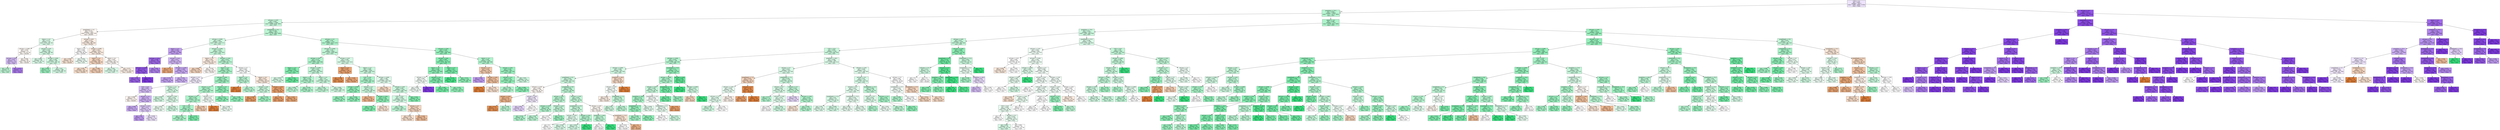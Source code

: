 digraph Tree {
node [shape=box, style="filled", color="black"] ;
0 [label="CCR <= 5.5\ngini = 0.632\nsamples = 30577\nvalue = [5801, 10993, 13783]\nclass = None", fillcolor="#ede3fb"] ;
1 [label="graphSize <= 22.5\ngini = 0.603\nsamples = 19063\nvalue = [5227, 10171, 3665]\nclass = DCP", fillcolor="#b8f6d2"] ;
0 -> 1 [labeldistance=2.5, labelangle=45, headlabel="True"] ;
2 [label="sdComm <= 0.02\ngini = 0.602\nsamples = 11893\nvalue = [3889, 6139, 1865]\nclass = DCP", fillcolor="#c7f8dc"] ;
1 -> 2 ;
3 [label="graphDepth <= 3.5\ngini = 0.576\nsamples = 2422\nvalue = [1150, 1056, 216]\nclass = DLS/DC", fillcolor="#fdf6f1"] ;
2 -> 3 ;
4 [label="nbproc <= 4.5\ngini = 0.573\nsamples = 542\nvalue = [216, 276, 50]\nclass = DCP", fillcolor="#dbfae8"] ;
3 -> 4 ;
5 [label="sdComp <= 0.065\ngini = 0.633\nsamples = 76\nvalue = [32, 30, 14]\nclass = DLS/DC", fillcolor="#fefaf6"] ;
4 -> 5 ;
6 [label="sdComp <= 0.02\ngini = 0.625\nsamples = 16\nvalue = [4, 4, 8]\nclass = None", fillcolor="#d5bdf6"] ;
5 -> 6 ;
7 [label="gini = 0.625\nsamples = 8\nvalue = [2, 4, 2]\nclass = DCP", fillcolor="#bdf6d5"] ;
6 -> 7 ;
8 [label="gini = 0.375\nsamples = 8\nvalue = [2, 0, 6]\nclass = None", fillcolor="#ab7bee"] ;
6 -> 8 ;
9 [label="gini = 0.584\nsamples = 60\nvalue = [28, 26, 6]\nclass = DLS/DC", fillcolor="#fdf8f3"] ;
5 -> 9 ;
10 [label="sdComp <= 0.02\ngini = 0.559\nsamples = 466\nvalue = [184, 246, 36]\nclass = DCP", fillcolor="#d3f9e3"] ;
4 -> 10 ;
11 [label="gini = 0.604\nsamples = 86\nvalue = [32, 42, 12]\nclass = DCP", fillcolor="#dafae8"] ;
10 -> 11 ;
12 [label="sdComp <= 0.065\ngini = 0.548\nsamples = 380\nvalue = [152, 204, 24]\nclass = DCP", fillcolor="#d2f9e2"] ;
10 -> 12 ;
13 [label="gini = 0.444\nsamples = 12\nvalue = [4, 8, 0]\nclass = DCP", fillcolor="#9cf2c0"] ;
12 -> 13 ;
14 [label="gini = 0.55\nsamples = 368\nvalue = [148, 196, 24]\nclass = DCP", fillcolor="#d4f9e4"] ;
12 -> 14 ;
15 [label="sdComp <= 0.02\ngini = 0.573\nsamples = 1880\nvalue = [934, 780, 166]\nclass = DLS/DC", fillcolor="#fbede3"] ;
3 -> 15 ;
16 [label="nbproc <= 4.5\ngini = 0.646\nsamples = 204\nvalue = [80, 80, 44]\nclass = DLS/DC", fillcolor="#ffffff"] ;
15 -> 16 ;
17 [label="gini = 0.594\nsamples = 64\nvalue = [32, 24, 8]\nclass = DLS/DC", fillcolor="#fae6d7"] ;
16 -> 17 ;
18 [label="gini = 0.656\nsamples = 140\nvalue = [48, 56, 36]\nclass = DCP", fillcolor="#eefdf4"] ;
16 -> 18 ;
19 [label="sdComp <= 0.065\ngini = 0.561\nsamples = 1676\nvalue = [854, 700, 122]\nclass = DLS/DC", fillcolor="#fbebe0"] ;
15 -> 19 ;
20 [label="nbproc <= 4.5\ngini = 0.542\nsamples = 644\nvalue = [364, 236, 44]\nclass = DLS/DC", fillcolor="#f7d7c1"] ;
19 -> 20 ;
21 [label="gini = 0.587\nsamples = 292\nvalue = [152, 104, 36]\nclass = DLS/DC", fillcolor="#f8dfcc"] ;
20 -> 21 ;
22 [label="gini = 0.496\nsamples = 352\nvalue = [212, 132, 8]\nclass = DLS/DC", fillcolor="#f6d1b7"] ;
20 -> 22 ;
23 [label="nbproc <= 4.5\ngini = 0.567\nsamples = 1032\nvalue = [490, 464, 78]\nclass = DLS/DC", fillcolor="#fef9f6"] ;
19 -> 23 ;
24 [label="gini = 0.541\nsamples = 280\nvalue = [118, 148, 14]\nclass = DCP", fillcolor="#dafae8"] ;
23 -> 24 ;
25 [label="gini = 0.571\nsamples = 752\nvalue = [372, 316, 64]\nclass = DLS/DC", fillcolor="#fcefe6"] ;
23 -> 25 ;
26 [label="graphDepth <= 3.5\ngini = 0.598\nsamples = 9471\nvalue = [2739, 5083, 1649]\nclass = DCP", fillcolor="#baf6d3"] ;
2 -> 26 ;
27 [label="sdComp <= 0.065\ngini = 0.641\nsamples = 2319\nvalue = [675, 1073, 571]\nclass = DCP", fillcolor="#cff9e0"] ;
26 -> 27 ;
28 [label="nbproc <= 4.5\ngini = 0.559\nsamples = 280\nvalue = [62, 50, 168]\nclass = None", fillcolor="#c29ff2"] ;
27 -> 28 ;
29 [label="sdComp <= 0.02\ngini = 0.346\nsamples = 86\nvalue = [14, 4, 68]\nclass = None", fillcolor="#a06aec"] ;
28 -> 29 ;
30 [label="sdComm <= 0.065\ngini = 0.227\nsamples = 46\nvalue = [6, 0, 40]\nclass = None", fillcolor="#9457e9"] ;
29 -> 30 ;
31 [label="gini = 0.291\nsamples = 34\nvalue = [6, 0, 28]\nclass = None", fillcolor="#9c63eb"] ;
30 -> 31 ;
32 [label="gini = 0.0\nsamples = 12\nvalue = [0, 0, 12]\nclass = None", fillcolor="#8139e5"] ;
30 -> 32 ;
33 [label="gini = 0.46\nsamples = 40\nvalue = [8, 4, 28]\nclass = None", fillcolor="#b083ef"] ;
29 -> 33 ;
34 [label="sdComp <= 0.02\ngini = 0.617\nsamples = 194\nvalue = [48, 46, 100]\nclass = None", fillcolor="#d2b8f6"] ;
28 -> 34 ;
35 [label="gini = 0.375\nsamples = 16\nvalue = [12, 4, 0]\nclass = DLS/DC", fillcolor="#eeab7b"] ;
34 -> 35 ;
36 [label="sdComm <= 0.065\ngini = 0.588\nsamples = 178\nvalue = [36, 42, 100]\nclass = None", fillcolor="#c9abf4"] ;
34 -> 36 ;
37 [label="gini = 0.576\nsamples = 76\nvalue = [16, 16, 44]\nclass = None", fillcolor="#c4a3f3"] ;
36 -> 37 ;
38 [label="gini = 0.595\nsamples = 102\nvalue = [20, 26, 56]\nclass = None", fillcolor="#cdb1f5"] ;
36 -> 38 ;
39 [label="sdComm <= 0.065\ngini = 0.619\nsamples = 2039\nvalue = [613, 1023, 403]\nclass = DCP", fillcolor="#c6f8db"] ;
27 -> 39 ;
40 [label="nbproc <= 4.5\ngini = 0.587\nsamples = 292\nvalue = [144, 116, 32]\nclass = DLS/DC", fillcolor="#fbebe0"] ;
39 -> 40 ;
41 [label="gini = 0.609\nsamples = 108\nvalue = [56, 32, 20]\nclass = DLS/DC", fillcolor="#f7d7c0"] ;
40 -> 41 ;
42 [label="gini = 0.559\nsamples = 184\nvalue = [88, 84, 12]\nclass = DLS/DC", fillcolor="#fefaf7"] ;
40 -> 42 ;
43 [label="sdComm <= 0.65\ngini = 0.613\nsamples = 1747\nvalue = [469, 907, 371]\nclass = DCP", fillcolor="#bbf6d4"] ;
39 -> 43 ;
44 [label="nbproc <= 4.5\ngini = 0.588\nsamples = 1289\nvalue = [293, 724, 272]\nclass = DCP", fillcolor="#a9f4c8"] ;
43 -> 44 ;
45 [label="sdComm <= 0.2\ngini = 0.65\nsamples = 193\nvalue = [45, 68, 80]\nclass = None", fillcolor="#f3ecfd"] ;
44 -> 45 ;
46 [label="CCR <= 0.55\ngini = 0.601\nsamples = 79\nvalue = [23, 14, 42]\nclass = None", fillcolor="#d4bcf6"] ;
45 -> 46 ;
47 [label="gini = 0.499\nsamples = 25\nvalue = [13, 0, 12]\nclass = DLS/DC", fillcolor="#fdf5f0"] ;
46 -> 47 ;
48 [label="sdComp <= 0.2\ngini = 0.59\nsamples = 54\nvalue = [10, 14, 30]\nclass = None", fillcolor="#cdb0f5"] ;
46 -> 48 ;
49 [label="gini = 0.463\nsamples = 22\nvalue = [0, 8, 14]\nclass = None", fillcolor="#c9aaf4"] ;
48 -> 49 ;
50 [label="sdComp <= 0.65\ngini = 0.617\nsamples = 32\nvalue = [10, 6, 16]\nclass = None", fillcolor="#ddc9f8"] ;
48 -> 50 ;
51 [label="gini = 0.56\nsamples = 10\nvalue = [2, 2, 6]\nclass = None", fillcolor="#c09cf2"] ;
50 -> 51 ;
52 [label="gini = 0.628\nsamples = 22\nvalue = [8, 4, 10]\nclass = None", fillcolor="#ede3fb"] ;
50 -> 52 ;
53 [label="sdComp <= 0.2\ngini = 0.627\nsamples = 114\nvalue = [22, 54, 38]\nclass = DCP", fillcolor="#d5fae4"] ;
45 -> 53 ;
54 [label="gini = 0.639\nsamples = 26\nvalue = [8, 12, 6]\nclass = DCP", fillcolor="#d3f9e3"] ;
53 -> 54 ;
55 [label="sdComp <= 0.65\ngini = 0.615\nsamples = 88\nvalue = [14, 42, 32]\nclass = DCP", fillcolor="#dcfae8"] ;
53 -> 55 ;
56 [label="gini = 0.633\nsamples = 32\nvalue = [6, 14, 12]\nclass = DCP", fillcolor="#ebfcf2"] ;
55 -> 56 ;
57 [label="gini = 0.602\nsamples = 56\nvalue = [8, 28, 20]\nclass = DCP", fillcolor="#d3f9e3"] ;
55 -> 57 ;
58 [label="sdComp <= 0.65\ngini = 0.56\nsamples = 1096\nvalue = [248, 656, 192]\nclass = DCP", fillcolor="#a0f2c2"] ;
44 -> 58 ;
59 [label="sdComm <= 0.2\ngini = 0.602\nsamples = 554\nvalue = [126, 300, 128]\nclass = DCP", fillcolor="#aff5cc"] ;
58 -> 59 ;
60 [label="sdComp <= 0.2\ngini = 0.595\nsamples = 504\nvalue = [118, 278, 108]\nclass = DCP", fillcolor="#adf4cb"] ;
59 -> 60 ;
61 [label="CCR <= 0.55\ngini = 0.587\nsamples = 472\nvalue = [98, 266, 108]\nclass = DCP", fillcolor="#a9f4c8"] ;
60 -> 61 ;
62 [label="gini = 0.592\nsamples = 456\nvalue = [98, 254, 104]\nclass = DCP", fillcolor="#abf4c9"] ;
61 -> 62 ;
63 [label="gini = 0.375\nsamples = 16\nvalue = [0, 12, 4]\nclass = DCP", fillcolor="#7beeab"] ;
61 -> 63 ;
64 [label="gini = 0.469\nsamples = 32\nvalue = [20, 12, 0]\nclass = DLS/DC", fillcolor="#f5cdb0"] ;
60 -> 64 ;
65 [label="sdComp <= 0.2\ngini = 0.621\nsamples = 50\nvalue = [8, 22, 20]\nclass = DCP", fillcolor="#f2fdf7"] ;
59 -> 65 ;
66 [label="gini = 0.0\nsamples = 8\nvalue = [8, 0, 0]\nclass = DLS/DC", fillcolor="#e58139"] ;
65 -> 66 ;
67 [label="gini = 0.499\nsamples = 42\nvalue = [0, 22, 20]\nclass = DCP", fillcolor="#edfdf4"] ;
65 -> 67 ;
68 [label="sdComm <= 0.2\ngini = 0.504\nsamples = 542\nvalue = [122, 356, 64]\nclass = DCP", fillcolor="#91f1b9"] ;
58 -> 68 ;
69 [label="gini = 0.512\nsamples = 248\nvalue = [50, 162, 36]\nclass = DCP", fillcolor="#8ff0b8"] ;
68 -> 69 ;
70 [label="gini = 0.496\nsamples = 294\nvalue = [72, 194, 28]\nclass = DCP", fillcolor="#92f1ba"] ;
68 -> 70 ;
71 [label="sdComp <= 0.2\ngini = 0.646\nsamples = 458\nvalue = [176, 183, 99]\nclass = DCP", fillcolor="#fafefc"] ;
43 -> 71 ;
72 [label="nbproc <= 4.5\ngini = 0.589\nsamples = 118\nvalue = [18, 64, 36]\nclass = DCP", fillcolor="#bbf6d4"] ;
71 -> 72 ;
73 [label="gini = 0.0\nsamples = 2\nvalue = [2, 0, 0]\nclass = DLS/DC", fillcolor="#e58139"] ;
72 -> 73 ;
74 [label="gini = 0.58\nsamples = 116\nvalue = [16, 64, 36]\nclass = DCP", fillcolor="#baf6d3"] ;
72 -> 74 ;
75 [label="nbproc <= 4.5\ngini = 0.627\nsamples = 340\nvalue = [158, 119, 63]\nclass = DLS/DC", fillcolor="#fae9dc"] ;
71 -> 75 ;
76 [label="sdComp <= 0.65\ngini = 0.632\nsamples = 214\nvalue = [62, 103, 49]\nclass = DCP", fillcolor="#caf8dd"] ;
75 -> 76 ;
77 [label="gini = 0.308\nsamples = 42\nvalue = [34, 0, 8]\nclass = DLS/DC", fillcolor="#eb9f68"] ;
76 -> 77 ;
78 [label="gini = 0.558\nsamples = 172\nvalue = [28, 103, 41]\nclass = DCP", fillcolor="#a1f3c3"] ;
76 -> 78 ;
79 [label="sdComp <= 0.65\ngini = 0.391\nsamples = 126\nvalue = [96, 16, 14]\nclass = DLS/DC", fillcolor="#eca36f"] ;
75 -> 79 ;
80 [label="gini = 0.32\nsamples = 40\nvalue = [32, 0, 8]\nclass = DLS/DC", fillcolor="#eca06a"] ;
79 -> 80 ;
81 [label="gini = 0.407\nsamples = 86\nvalue = [64, 16, 6]\nclass = DLS/DC", fillcolor="#eda977"] ;
79 -> 81 ;
82 [label="sdComm <= 0.2\ngini = 0.58\nsamples = 7152\nvalue = [2064, 4010, 1078]\nclass = DCP", fillcolor="#b3f5cf"] ;
26 -> 82 ;
83 [label="sdComm <= 0.065\ngini = 0.59\nsamples = 4938\nvalue = [1622, 2626, 690]\nclass = DCP", fillcolor="#c3f7d9"] ;
82 -> 83 ;
84 [label="sdComp <= 0.02\ngini = 0.575\nsamples = 2196\nvalue = [604, 1254, 338]\nclass = DCP", fillcolor="#aef4cc"] ;
83 -> 84 ;
85 [label="nbproc <= 4.5\ngini = 0.458\nsamples = 530\nvalue = [52, 372, 106]\nclass = DCP", fillcolor="#83efb0"] ;
84 -> 85 ;
86 [label="gini = 0.633\nsamples = 138\nvalue = [28, 64, 46]\nclass = DCP", fillcolor="#d8fae6"] ;
85 -> 86 ;
87 [label="gini = 0.355\nsamples = 392\nvalue = [24, 308, 60]\nclass = DCP", fillcolor="#6beca1"] ;
85 -> 87 ;
88 [label="sdComp <= 0.065\ngini = 0.591\nsamples = 1666\nvalue = [552, 882, 232]\nclass = DCP", fillcolor="#c4f7da"] ;
84 -> 88 ;
89 [label="nbproc <= 4.5\ngini = 0.554\nsamples = 380\nvalue = [120, 220, 40]\nclass = DCP", fillcolor="#b3f5cf"] ;
88 -> 89 ;
90 [label="gini = 0.609\nsamples = 108\nvalue = [32, 56, 20]\nclass = DCP", fillcolor="#c0f7d7"] ;
89 -> 90 ;
91 [label="gini = 0.526\nsamples = 272\nvalue = [88, 164, 20]\nclass = DCP", fillcolor="#adf4cb"] ;
89 -> 91 ;
92 [label="nbproc <= 4.5\ngini = 0.6\nsamples = 1286\nvalue = [432, 662, 192]\nclass = DCP", fillcolor="#caf8dd"] ;
88 -> 92 ;
93 [label="gini = 0.591\nsamples = 438\nvalue = [140, 234, 64]\nclass = DCP", fillcolor="#c1f7d7"] ;
92 -> 93 ;
94 [label="gini = 0.604\nsamples = 848\nvalue = [292, 428, 128]\nclass = DCP", fillcolor="#cff9e0"] ;
92 -> 94 ;
95 [label="sdComp <= 0.02\ngini = 0.595\nsamples = 2742\nvalue = [1018, 1372, 352]\nclass = DCP", fillcolor="#d6fae5"] ;
83 -> 95 ;
96 [label="nbproc <= 4.5\ngini = 0.397\nsamples = 148\nvalue = [112, 16, 20]\nclass = DLS/DC", fillcolor="#eca471"] ;
95 -> 96 ;
97 [label="gini = 0.198\nsamples = 36\nvalue = [32, 0, 4]\nclass = DLS/DC", fillcolor="#e89152"] ;
96 -> 97 ;
98 [label="gini = 0.449\nsamples = 112\nvalue = [80, 16, 16]\nclass = DLS/DC", fillcolor="#eeab7b"] ;
96 -> 98 ;
99 [label="nbproc <= 4.5\ngini = 0.588\nsamples = 2594\nvalue = [906, 1356, 332]\nclass = DCP", fillcolor="#caf8dd"] ;
95 -> 99 ;
100 [label="CCR <= 0.55\ngini = 0.571\nsamples = 932\nvalue = [250, 538, 144]\nclass = DCP", fillcolor="#abf4ca"] ;
99 -> 100 ;
101 [label="sdComp <= 0.065\ngini = 0.52\nsamples = 392\nvalue = [56, 252, 84]\nclass = DCP", fillcolor="#93f1ba"] ;
100 -> 101 ;
102 [label="gini = 0.547\nsamples = 104\nvalue = [20, 64, 20]\nclass = DCP", fillcolor="#97f1bd"] ;
101 -> 102 ;
103 [label="gini = 0.509\nsamples = 288\nvalue = [36, 188, 64]\nclass = DCP", fillcolor="#91f1b9"] ;
101 -> 103 ;
104 [label="sdComp <= 0.2\ngini = 0.578\nsamples = 540\nvalue = [194, 286, 60]\nclass = DCP", fillcolor="#caf8dd"] ;
100 -> 104 ;
105 [label="gini = 0.417\nsamples = 182\nvalue = [128, 54, 0]\nclass = DLS/DC", fillcolor="#f0b68d"] ;
104 -> 105 ;
106 [label="sdComp <= 0.65\ngini = 0.518\nsamples = 358\nvalue = [66, 232, 60]\nclass = DCP", fillcolor="#8ef0b7"] ;
104 -> 106 ;
107 [label="gini = 0.442\nsamples = 280\nvalue = [24, 200, 56]\nclass = DCP", fillcolor="#80eeae"] ;
106 -> 107 ;
108 [label="gini = 0.539\nsamples = 78\nvalue = [42, 32, 4]\nclass = DLS/DC", fillcolor="#f9e4d4"] ;
106 -> 108 ;
109 [label="sdComp <= 0.065\ngini = 0.589\nsamples = 1662\nvalue = [656, 818, 188]\nclass = DCP", fillcolor="#dffbeb"] ;
99 -> 109 ;
110 [label="gini = 0.563\nsamples = 336\nvalue = [184, 120, 32]\nclass = DLS/DC", fillcolor="#f7dac4"] ;
109 -> 110 ;
111 [label="sdComp <= 0.65\ngini = 0.582\nsamples = 1326\nvalue = [472, 698, 156]\nclass = DCP", fillcolor="#cbf8de"] ;
109 -> 111 ;
112 [label="CCR <= 0.55\ngini = 0.583\nsamples = 1264\nvalue = [468, 654, 142]\nclass = DCP", fillcolor="#d1f9e2"] ;
111 -> 112 ;
113 [label="gini = 0.564\nsamples = 1060\nvalue = [360, 590, 110]\nclass = DCP", fillcolor="#bef6d6"] ;
112 -> 113 ;
114 [label="sdComp <= 0.2\ngini = 0.597\nsamples = 204\nvalue = [108, 64, 32]\nclass = DLS/DC", fillcolor="#f7d7c1"] ;
112 -> 114 ;
115 [label="gini = 0.634\nsamples = 144\nvalue = [68, 44, 32]\nclass = DLS/DC", fillcolor="#f9e1cf"] ;
114 -> 115 ;
116 [label="gini = 0.444\nsamples = 60\nvalue = [40, 20, 0]\nclass = DLS/DC", fillcolor="#f2c09c"] ;
114 -> 116 ;
117 [label="gini = 0.441\nsamples = 62\nvalue = [4, 44, 14]\nclass = DCP", fillcolor="#83efb0"] ;
111 -> 117 ;
118 [label="sdComm <= 0.65\ngini = 0.539\nsamples = 2214\nvalue = [442, 1384, 388]\nclass = DCP", fillcolor="#96f1bc"] ;
82 -> 118 ;
119 [label="sdComp <= 0.65\ngini = 0.485\nsamples = 1174\nvalue = [156, 798, 220]\nclass = DCP", fillcolor="#87efb3"] ;
118 -> 119 ;
120 [label="nbproc <= 4.5\ngini = 0.508\nsamples = 804\nvalue = [116, 528, 160]\nclass = DCP", fillcolor="#8ef0b7"] ;
119 -> 120 ;
121 [label="sdComp <= 0.2\ngini = 0.661\nsamples = 116\nvalue = [40, 44, 32]\nclass = DCP", fillcolor="#f5fef8"] ;
120 -> 121 ;
122 [label="gini = 0.636\nsamples = 104\nvalue = [40, 44, 20]\nclass = DCP", fillcolor="#f3fdf7"] ;
121 -> 122 ;
123 [label="gini = 0.0\nsamples = 12\nvalue = [0, 0, 12]\nclass = None", fillcolor="#8139e5"] ;
121 -> 123 ;
124 [label="sdComp <= 0.2\ngini = 0.458\nsamples = 688\nvalue = [76, 484, 128]\nclass = DCP", fillcolor="#81eeaf"] ;
120 -> 124 ;
125 [label="gini = 0.387\nsamples = 384\nvalue = [24, 292, 68]\nclass = DCP", fillcolor="#73eda6"] ;
124 -> 125 ;
126 [label="gini = 0.533\nsamples = 304\nvalue = [52, 192, 60]\nclass = DCP", fillcolor="#94f1bb"] ;
124 -> 126 ;
127 [label="nbproc <= 4.5\ngini = 0.43\nsamples = 370\nvalue = [40, 270, 60]\nclass = DCP", fillcolor="#79edaa"] ;
119 -> 127 ;
128 [label="gini = 0.133\nsamples = 112\nvalue = [0, 104, 8]\nclass = DCP", fillcolor="#48e78b"] ;
127 -> 128 ;
129 [label="gini = 0.521\nsamples = 258\nvalue = [40, 166, 52]\nclass = DCP", fillcolor="#91f1b9"] ;
127 -> 129 ;
130 [label="nbproc <= 4.5\ngini = 0.581\nsamples = 1040\nvalue = [286, 586, 168]\nclass = DCP", fillcolor="#b0f5cd"] ;
118 -> 130 ;
131 [label="sdComp <= 0.2\ngini = 0.595\nsamples = 138\nvalue = [76, 28, 34]\nclass = DLS/DC", fillcolor="#f4ccaf"] ;
130 -> 131 ;
132 [label="gini = 0.444\nsamples = 36\nvalue = [12, 0, 24]\nclass = None", fillcolor="#c09cf2"] ;
131 -> 132 ;
133 [label="sdComp <= 0.65\ngini = 0.521\nsamples = 102\nvalue = [64, 28, 10]\nclass = DLS/DC", fillcolor="#f2c29f"] ;
131 -> 133 ;
134 [label="gini = 0.0\nsamples = 24\nvalue = [24, 0, 0]\nclass = DLS/DC", fillcolor="#e58139"] ;
133 -> 134 ;
135 [label="gini = 0.592\nsamples = 78\nvalue = [40, 28, 10]\nclass = DLS/DC", fillcolor="#f9e1cf"] ;
133 -> 135 ;
136 [label="sdComp <= 0.65\ngini = 0.541\nsamples = 902\nvalue = [210, 558, 134]\nclass = DCP", fillcolor="#9bf2c0"] ;
130 -> 136 ;
137 [label="sdComp <= 0.2\ngini = 0.525\nsamples = 784\nvalue = [172, 500, 112]\nclass = DCP", fillcolor="#95f1bb"] ;
136 -> 137 ;
138 [label="gini = 0.559\nsamples = 208\nvalue = [64, 120, 24]\nclass = DCP", fillcolor="#b2f5ce"] ;
137 -> 138 ;
139 [label="gini = 0.506\nsamples = 576\nvalue = [108, 380, 88]\nclass = DCP", fillcolor="#8cf0b6"] ;
137 -> 139 ;
140 [label="gini = 0.62\nsamples = 118\nvalue = [38, 58, 22]\nclass = DCP", fillcolor="#cef8e0"] ;
136 -> 140 ;
141 [label="nbproc <= 4.5\ngini = 0.586\nsamples = 7170\nvalue = [1338, 4032, 1800]\nclass = DCP", fillcolor="#adf4cb"] ;
1 -> 141 ;
142 [label="graphSize <= 75.0\ngini = 0.621\nsamples = 2972\nvalue = [566, 1464, 942]\nclass = DCP", fillcolor="#ccf8df"] ;
141 -> 142 ;
143 [label="sdComp <= 0.65\ngini = 0.627\nsamples = 1916\nvalue = [432, 944, 540]\nclass = DCP", fillcolor="#c5f7da"] ;
142 -> 143 ;
144 [label="CCR <= 0.55\ngini = 0.635\nsamples = 1746\nvalue = [414, 830, 502]\nclass = DCP", fillcolor="#cbf8de"] ;
143 -> 144 ;
145 [label="sdComm <= 0.065\ngini = 0.614\nsamples = 780\nvalue = [184, 406, 190]\nclass = DCP", fillcolor="#b7f5d1"] ;
144 -> 145 ;
146 [label="sdComp <= 0.065\ngini = 0.644\nsamples = 502\nvalue = [148, 228, 126]\nclass = DCP", fillcolor="#d2f9e3"] ;
145 -> 146 ;
147 [label="graphDepth <= 6.5\ngini = 0.635\nsamples = 404\nvalue = [94, 192, 118]\nclass = DCP", fillcolor="#ccf8de"] ;
146 -> 147 ;
148 [label="sdComm <= 0.02\ngini = 0.664\nsamples = 108\nvalue = [40, 36, 32]\nclass = DLS/DC", fillcolor="#fef8f4"] ;
147 -> 148 ;
149 [label="sdComp <= 0.02\ngini = 0.474\nsamples = 50\nvalue = [34, 12, 4]\nclass = DLS/DC", fillcolor="#f0b68c"] ;
148 -> 149 ;
150 [label="gini = 0.227\nsamples = 32\nvalue = [28, 2, 2]\nclass = DLS/DC", fillcolor="#e89253"] ;
149 -> 150 ;
151 [label="gini = 0.568\nsamples = 18\nvalue = [6, 10, 2]\nclass = DCP", fillcolor="#bdf6d5"] ;
149 -> 151 ;
152 [label="sdComp <= 0.02\ngini = 0.585\nsamples = 58\nvalue = [6, 24, 28]\nclass = None", fillcolor="#f0e8fc"] ;
148 -> 152 ;
153 [label="gini = 0.602\nsamples = 28\nvalue = [4, 10, 14]\nclass = None", fillcolor="#e3d3f9"] ;
152 -> 153 ;
154 [label="gini = 0.56\nsamples = 30\nvalue = [2, 14, 14]\nclass = DCP", fillcolor="#ffffff"] ;
152 -> 154 ;
155 [label="graphDepth <= 9.0\ngini = 0.605\nsamples = 296\nvalue = [54, 156, 86]\nclass = DCP", fillcolor="#bdf6d5"] ;
147 -> 155 ;
156 [label="sdComp <= 0.02\ngini = 0.549\nsamples = 140\nvalue = [12, 80, 48]\nclass = DCP", fillcolor="#baf6d3"] ;
155 -> 156 ;
157 [label="sdComm <= 0.02\ngini = 0.515\nsamples = 80\nvalue = [4, 48, 28]\nclass = DCP", fillcolor="#b3f5cf"] ;
156 -> 157 ;
158 [label="gini = 0.524\nsamples = 60\nvalue = [4, 36, 20]\nclass = DCP", fillcolor="#b0f5cd"] ;
157 -> 158 ;
159 [label="gini = 0.48\nsamples = 20\nvalue = [0, 12, 8]\nclass = DCP", fillcolor="#bdf6d5"] ;
157 -> 159 ;
160 [label="sdComm <= 0.02\ngini = 0.587\nsamples = 60\nvalue = [8, 32, 20]\nclass = DCP", fillcolor="#c4f7d9"] ;
156 -> 160 ;
161 [label="gini = 0.612\nsamples = 28\nvalue = [4, 12, 12]\nclass = DCP", fillcolor="#ffffff"] ;
160 -> 161 ;
162 [label="gini = 0.531\nsamples = 32\nvalue = [4, 20, 8]\nclass = DCP", fillcolor="#9cf2c0"] ;
160 -> 162 ;
163 [label="sdComm <= 0.02\ngini = 0.631\nsamples = 156\nvalue = [42, 76, 38]\nclass = DCP", fillcolor="#c4f7d9"] ;
155 -> 163 ;
164 [label="graphDepth <= 13.5\ngini = 0.596\nsamples = 96\nvalue = [14, 50, 32]\nclass = DCP", fillcolor="#c7f8dc"] ;
163 -> 164 ;
165 [label="sdComp <= 0.02\ngini = 0.537\nsamples = 46\nvalue = [2, 24, 20]\nclass = DCP", fillcolor="#e1fbec"] ;
164 -> 165 ;
166 [label="gini = 0.5\nsamples = 8\nvalue = [0, 4, 4]\nclass = DCP", fillcolor="#ffffff"] ;
165 -> 166 ;
167 [label="gini = 0.543\nsamples = 38\nvalue = [2, 20, 16]\nclass = DCP", fillcolor="#dbfae8"] ;
165 -> 167 ;
168 [label="sdComp <= 0.02\ngini = 0.614\nsamples = 50\nvalue = [12, 26, 12]\nclass = DCP", fillcolor="#b6f5d1"] ;
164 -> 168 ;
169 [label="gini = 0.653\nsamples = 42\nvalue = [12, 18, 12]\nclass = DCP", fillcolor="#d7fae6"] ;
168 -> 169 ;
170 [label="gini = 0.0\nsamples = 8\nvalue = [0, 8, 0]\nclass = DCP", fillcolor="#39e581"] ;
168 -> 170 ;
171 [label="sdComp <= 0.02\ngini = 0.584\nsamples = 60\nvalue = [28, 26, 6]\nclass = DLS/DC", fillcolor="#fdf8f3"] ;
163 -> 171 ;
172 [label="graphSize <= 40.0\ngini = 0.48\nsamples = 20\nvalue = [8, 12, 0]\nclass = DCP", fillcolor="#bdf6d5"] ;
171 -> 172 ;
173 [label="gini = 0.5\nsamples = 16\nvalue = [8, 8, 0]\nclass = DLS/DC", fillcolor="#ffffff"] ;
172 -> 173 ;
174 [label="gini = 0.0\nsamples = 4\nvalue = [0, 4, 0]\nclass = DCP", fillcolor="#39e581"] ;
172 -> 174 ;
175 [label="graphDepth <= 13.5\ngini = 0.605\nsamples = 40\nvalue = [20, 14, 6]\nclass = DLS/DC", fillcolor="#f9e2d1"] ;
171 -> 175 ;
176 [label="gini = 0.612\nsamples = 28\nvalue = [12, 12, 4]\nclass = DLS/DC", fillcolor="#ffffff"] ;
175 -> 176 ;
177 [label="gini = 0.5\nsamples = 12\nvalue = [8, 2, 2]\nclass = DLS/DC", fillcolor="#efb388"] ;
175 -> 177 ;
178 [label="graphSize <= 40.0\ngini = 0.555\nsamples = 98\nvalue = [54, 36, 8]\nclass = DLS/DC", fillcolor="#f7dac6"] ;
146 -> 178 ;
179 [label="sdComm <= 0.02\ngini = 0.586\nsamples = 78\nvalue = [34, 36, 8]\nclass = DCP", fillcolor="#f6fef9"] ;
178 -> 179 ;
180 [label="gini = 0.628\nsamples = 44\nvalue = [20, 16, 8]\nclass = DLS/DC", fillcolor="#fbede3"] ;
179 -> 180 ;
181 [label="graphDepth <= 7.5\ngini = 0.484\nsamples = 34\nvalue = [14, 20, 0]\nclass = DCP", fillcolor="#c4f7d9"] ;
179 -> 181 ;
182 [label="gini = 0.49\nsamples = 14\nvalue = [6, 8, 0]\nclass = DCP", fillcolor="#cef8e0"] ;
181 -> 182 ;
183 [label="gini = 0.48\nsamples = 20\nvalue = [8, 12, 0]\nclass = DCP", fillcolor="#bdf6d5"] ;
181 -> 183 ;
184 [label="gini = 0.0\nsamples = 20\nvalue = [20, 0, 0]\nclass = DLS/DC", fillcolor="#e58139"] ;
178 -> 184 ;
185 [label="graphDepth <= 13.5\ngini = 0.52\nsamples = 278\nvalue = [36, 178, 64]\nclass = DCP", fillcolor="#96f1bc"] ;
145 -> 185 ;
186 [label="sdComp <= 0.065\ngini = 0.563\nsamples = 210\nvalue = [28, 122, 60]\nclass = DCP", fillcolor="#adf4cb"] ;
185 -> 186 ;
187 [label="sdComp <= 0.02\ngini = 0.583\nsamples = 162\nvalue = [20, 86, 56]\nclass = DCP", fillcolor="#c7f8db"] ;
186 -> 187 ;
188 [label="graphSize <= 40.0\ngini = 0.513\nsamples = 94\nvalue = [6, 58, 30]\nclass = DCP", fillcolor="#a8f4c8"] ;
187 -> 188 ;
189 [label="graphDepth <= 7.5\ngini = 0.461\nsamples = 72\nvalue = [2, 48, 22]\nclass = DCP", fillcolor="#98f1bd"] ;
188 -> 189 ;
190 [label="gini = 0.508\nsamples = 32\nvalue = [2, 20, 10]\nclass = DCP", fillcolor="#a5f3c6"] ;
189 -> 190 ;
191 [label="gini = 0.42\nsamples = 40\nvalue = [0, 28, 12]\nclass = DCP", fillcolor="#8ef0b7"] ;
189 -> 191 ;
192 [label="gini = 0.628\nsamples = 22\nvalue = [4, 10, 8]\nclass = DCP", fillcolor="#e3fbed"] ;
188 -> 192 ;
193 [label="graphDepth <= 9.0\ngini = 0.642\nsamples = 68\nvalue = [14, 28, 26]\nclass = DCP", fillcolor="#f6fef9"] ;
187 -> 193 ;
194 [label="graphDepth <= 6.5\ngini = 0.585\nsamples = 58\nvalue = [6, 28, 24]\nclass = DCP", fillcolor="#e8fcf0"] ;
193 -> 194 ;
195 [label="gini = 0.554\nsamples = 34\nvalue = [2, 16, 16]\nclass = DCP", fillcolor="#ffffff"] ;
194 -> 195 ;
196 [label="gini = 0.611\nsamples = 24\nvalue = [4, 12, 8]\nclass = DCP", fillcolor="#cef8e0"] ;
194 -> 196 ;
197 [label="gini = 0.32\nsamples = 10\nvalue = [8, 0, 2]\nclass = DLS/DC", fillcolor="#eca06a"] ;
193 -> 197 ;
198 [label="graphDepth <= 7.5\ngini = 0.403\nsamples = 48\nvalue = [8, 36, 4]\nclass = DCP", fillcolor="#74eda7"] ;
186 -> 198 ;
199 [label="gini = 0.39\nsamples = 42\nvalue = [6, 32, 4]\nclass = DCP", fillcolor="#70eca4"] ;
198 -> 199 ;
200 [label="gini = 0.444\nsamples = 6\nvalue = [2, 4, 0]\nclass = DCP", fillcolor="#9cf2c0"] ;
198 -> 200 ;
201 [label="sdComp <= 0.02\ngini = 0.304\nsamples = 68\nvalue = [8, 56, 4]\nclass = DCP", fillcolor="#61ea9a"] ;
185 -> 201 ;
202 [label="gini = 0.0\nsamples = 44\nvalue = [0, 44, 0]\nclass = DCP", fillcolor="#39e581"] ;
201 -> 202 ;
203 [label="sdComp <= 0.065\ngini = 0.611\nsamples = 24\nvalue = [8, 12, 4]\nclass = DCP", fillcolor="#cef8e0"] ;
201 -> 203 ;
204 [label="gini = 0.625\nsamples = 16\nvalue = [8, 4, 4]\nclass = DLS/DC", fillcolor="#f6d5bd"] ;
203 -> 204 ;
205 [label="gini = 0.0\nsamples = 8\nvalue = [0, 8, 0]\nclass = DCP", fillcolor="#39e581"] ;
203 -> 205 ;
206 [label="graphSize <= 40.0\ngini = 0.646\nsamples = 966\nvalue = [230, 424, 312]\nclass = DCP", fillcolor="#ddfbe9"] ;
144 -> 206 ;
207 [label="sdComp <= 0.2\ngini = 0.654\nsamples = 414\nvalue = [118, 176, 120]\nclass = DCP", fillcolor="#d9fae7"] ;
206 -> 207 ;
208 [label="graphDepth <= 7.5\ngini = 0.616\nsamples = 164\nvalue = [84, 46, 34]\nclass = DLS/DC", fillcolor="#f7d6bf"] ;
207 -> 208 ;
209 [label="sdComm <= 0.65\ngini = 0.658\nsamples = 104\nvalue = [28, 42, 34]\nclass = DCP", fillcolor="#e8fcf1"] ;
208 -> 209 ;
210 [label="sdComm <= 0.2\ngini = 0.646\nsamples = 78\nvalue = [18, 34, 26]\nclass = DCP", fillcolor="#e1fbec"] ;
209 -> 210 ;
211 [label="gini = 0.642\nsamples = 48\nvalue = [12, 22, 14]\nclass = DCP", fillcolor="#d0f9e1"] ;
210 -> 211 ;
212 [label="gini = 0.64\nsamples = 30\nvalue = [6, 12, 12]\nclass = DCP", fillcolor="#ffffff"] ;
210 -> 212 ;
213 [label="gini = 0.663\nsamples = 26\nvalue = [10, 8, 8]\nclass = DLS/DC", fillcolor="#fcf1e9"] ;
209 -> 213 ;
214 [label="sdComm <= 0.2\ngini = 0.124\nsamples = 60\nvalue = [56, 4, 0]\nclass = DLS/DC", fillcolor="#e78a47"] ;
208 -> 214 ;
215 [label="gini = 0.32\nsamples = 20\nvalue = [16, 4, 0]\nclass = DLS/DC", fillcolor="#eca06a"] ;
214 -> 215 ;
216 [label="gini = 0.0\nsamples = 40\nvalue = [40, 0, 0]\nclass = DLS/DC", fillcolor="#e58139"] ;
214 -> 216 ;
217 [label="graphDepth <= 7.5\ngini = 0.593\nsamples = 250\nvalue = [34, 130, 86]\nclass = DCP", fillcolor="#caf8dd"] ;
207 -> 217 ;
218 [label="sdComm <= 0.2\ngini = 0.643\nsamples = 84\nvalue = [20, 38, 26]\nclass = DCP", fillcolor="#d6fae5"] ;
217 -> 218 ;
219 [label="gini = 0.571\nsamples = 14\nvalue = [2, 8, 4]\nclass = DCP", fillcolor="#b0f5cd"] ;
218 -> 219 ;
220 [label="sdComm <= 0.65\ngini = 0.651\nsamples = 70\nvalue = [18, 30, 22]\nclass = DCP", fillcolor="#defbea"] ;
218 -> 220 ;
221 [label="gini = 0.667\nsamples = 24\nvalue = [8, 8, 8]\nclass = DLS/DC", fillcolor="#ffffff"] ;
220 -> 221 ;
222 [label="gini = 0.631\nsamples = 46\nvalue = [10, 22, 14]\nclass = DCP", fillcolor="#cef8e0"] ;
220 -> 222 ;
223 [label="sdComm <= 0.2\ngini = 0.555\nsamples = 166\nvalue = [14, 92, 60]\nclass = DCP", fillcolor="#c3f7d9"] ;
217 -> 223 ;
224 [label="gini = 0.494\nsamples = 36\nvalue = [0, 16, 20]\nclass = None", fillcolor="#e6d7fa"] ;
223 -> 224 ;
225 [label="sdComm <= 0.65\ngini = 0.552\nsamples = 130\nvalue = [14, 76, 40]\nclass = DCP", fillcolor="#b0f5cd"] ;
223 -> 225 ;
226 [label="gini = 0.494\nsamples = 18\nvalue = [10, 8, 0]\nclass = DLS/DC", fillcolor="#fae6d7"] ;
225 -> 226 ;
227 [label="gini = 0.503\nsamples = 112\nvalue = [4, 68, 40]\nclass = DCP", fillcolor="#b2f5ce"] ;
225 -> 227 ;
228 [label="sdComm <= 0.65\ngini = 0.636\nsamples = 552\nvalue = [112, 248, 192]\nclass = DCP", fillcolor="#e0fbeb"] ;
206 -> 228 ;
229 [label="sdComp <= 0.2\ngini = 0.59\nsamples = 354\nvalue = [42, 178, 134]\nclass = DCP", fillcolor="#d7fae6"] ;
228 -> 229 ;
230 [label="sdComm <= 0.2\ngini = 0.597\nsamples = 256\nvalue = [32, 124, 100]\nclass = DCP", fillcolor="#e1fbec"] ;
229 -> 230 ;
231 [label="graphDepth <= 12.5\ngini = 0.62\nsamples = 92\nvalue = [16, 44, 32]\nclass = DCP", fillcolor="#d7fae6"] ;
230 -> 231 ;
232 [label="gini = 0.58\nsamples = 40\nvalue = [4, 20, 16]\nclass = DCP", fillcolor="#defbea"] ;
231 -> 232 ;
233 [label="gini = 0.639\nsamples = 52\nvalue = [12, 24, 16]\nclass = DCP", fillcolor="#d3f9e3"] ;
231 -> 233 ;
234 [label="graphDepth <= 12.5\ngini = 0.581\nsamples = 164\nvalue = [16, 80, 68]\nclass = DCP", fillcolor="#e6fcef"] ;
230 -> 234 ;
235 [label="gini = 0.604\nsamples = 60\nvalue = [8, 28, 24]\nclass = DCP", fillcolor="#e9fcf1"] ;
234 -> 235 ;
236 [label="gini = 0.565\nsamples = 104\nvalue = [8, 52, 44]\nclass = DCP", fillcolor="#e5fcee"] ;
234 -> 236 ;
237 [label="graphDepth <= 12.5\ngini = 0.566\nsamples = 98\nvalue = [10, 54, 34]\nclass = DCP", fillcolor="#c1f7d8"] ;
229 -> 237 ;
238 [label="sdComm <= 0.2\ngini = 0.635\nsamples = 48\nvalue = [10, 22, 16]\nclass = DCP", fillcolor="#dafae7"] ;
237 -> 238 ;
239 [label="gini = 0.571\nsamples = 14\nvalue = [2, 8, 4]\nclass = DCP", fillcolor="#b0f5cd"] ;
238 -> 239 ;
240 [label="gini = 0.651\nsamples = 34\nvalue = [8, 14, 12]\nclass = DCP", fillcolor="#edfdf4"] ;
238 -> 240 ;
241 [label="sdComm <= 0.2\ngini = 0.461\nsamples = 50\nvalue = [0, 32, 18]\nclass = DCP", fillcolor="#a8f4c8"] ;
237 -> 241 ;
242 [label="gini = 0.48\nsamples = 30\nvalue = [0, 18, 12]\nclass = DCP", fillcolor="#bdf6d5"] ;
241 -> 242 ;
243 [label="gini = 0.42\nsamples = 20\nvalue = [0, 14, 6]\nclass = DCP", fillcolor="#8ef0b7"] ;
241 -> 243 ;
244 [label="sdComp <= 0.2\ngini = 0.664\nsamples = 198\nvalue = [70, 70, 58]\nclass = DLS/DC", fillcolor="#ffffff"] ;
228 -> 244 ;
245 [label="graphDepth <= 12.5\ngini = 0.639\nsamples = 100\nvalue = [20, 42, 38]\nclass = DCP", fillcolor="#f2fdf7"] ;
244 -> 245 ;
246 [label="gini = 0.469\nsamples = 16\nvalue = [0, 10, 6]\nclass = DCP", fillcolor="#b0f5cd"] ;
245 -> 246 ;
247 [label="gini = 0.653\nsamples = 84\nvalue = [20, 32, 32]\nclass = DCP", fillcolor="#ffffff"] ;
245 -> 247 ;
248 [label="graphDepth <= 12.5\ngini = 0.616\nsamples = 98\nvalue = [50, 28, 20]\nclass = DLS/DC", fillcolor="#f7d7c1"] ;
244 -> 248 ;
249 [label="gini = 0.614\nsamples = 58\nvalue = [30, 16, 12]\nclass = DLS/DC", fillcolor="#f6d5bd"] ;
248 -> 249 ;
250 [label="gini = 0.62\nsamples = 40\nvalue = [20, 12, 8]\nclass = DLS/DC", fillcolor="#f8dbc6"] ;
248 -> 250 ;
251 [label="sdComm <= 0.65\ngini = 0.489\nsamples = 170\nvalue = [18, 114, 38]\nclass = DCP", fillcolor="#8df0b6"] ;
143 -> 251 ;
252 [label="graphDepth <= 6.5\ngini = 0.379\nsamples = 104\nvalue = [8, 80, 16]\nclass = DCP", fillcolor="#6feca3"] ;
251 -> 252 ;
253 [label="sdComm <= 0.2\ngini = 0.611\nsamples = 24\nvalue = [8, 12, 4]\nclass = DCP", fillcolor="#cef8e0"] ;
252 -> 253 ;
254 [label="gini = 0.5\nsamples = 8\nvalue = [0, 4, 4]\nclass = DCP", fillcolor="#ffffff"] ;
253 -> 254 ;
255 [label="gini = 0.5\nsamples = 16\nvalue = [8, 8, 0]\nclass = DLS/DC", fillcolor="#ffffff"] ;
253 -> 255 ;
256 [label="sdComm <= 0.2\ngini = 0.255\nsamples = 80\nvalue = [0, 68, 12]\nclass = DCP", fillcolor="#5cea97"] ;
252 -> 256 ;
257 [label="graphSize <= 40.0\ngini = 0.401\nsamples = 36\nvalue = [0, 26, 10]\nclass = DCP", fillcolor="#85efb1"] ;
256 -> 257 ;
258 [label="gini = 0.397\nsamples = 22\nvalue = [0, 16, 6]\nclass = DCP", fillcolor="#83efb0"] ;
257 -> 258 ;
259 [label="gini = 0.408\nsamples = 14\nvalue = [0, 10, 4]\nclass = DCP", fillcolor="#88efb3"] ;
257 -> 259 ;
260 [label="graphDepth <= 13.5\ngini = 0.087\nsamples = 44\nvalue = [0, 42, 2]\nclass = DCP", fillcolor="#42e687"] ;
256 -> 260 ;
261 [label="gini = 0.0\nsamples = 28\nvalue = [0, 28, 0]\nclass = DCP", fillcolor="#39e581"] ;
260 -> 261 ;
262 [label="gini = 0.219\nsamples = 16\nvalue = [0, 14, 2]\nclass = DCP", fillcolor="#55e993"] ;
260 -> 262 ;
263 [label="graphDepth <= 13.5\ngini = 0.601\nsamples = 66\nvalue = [10, 34, 22]\nclass = DCP", fillcolor="#c9f8dd"] ;
251 -> 263 ;
264 [label="graphDepth <= 6.5\ngini = 0.625\nsamples = 58\nvalue = [10, 26, 22]\nclass = DCP", fillcolor="#e9fcf1"] ;
263 -> 264 ;
265 [label="gini = 0.569\nsamples = 24\nvalue = [4, 14, 6]\nclass = DCP", fillcolor="#a7f3c7"] ;
264 -> 265 ;
266 [label="graphSize <= 40.0\ngini = 0.623\nsamples = 34\nvalue = [6, 12, 16]\nclass = None", fillcolor="#e8dbfa"] ;
264 -> 266 ;
267 [label="gini = 0.625\nsamples = 16\nvalue = [4, 4, 8]\nclass = None", fillcolor="#d5bdf6"] ;
266 -> 267 ;
268 [label="gini = 0.593\nsamples = 18\nvalue = [2, 8, 8]\nclass = DCP", fillcolor="#ffffff"] ;
266 -> 268 ;
269 [label="gini = 0.0\nsamples = 8\nvalue = [0, 8, 0]\nclass = DCP", fillcolor="#39e581"] ;
263 -> 269 ;
270 [label="graphDepth <= 25.5\ngini = 0.596\nsamples = 1056\nvalue = [134, 520, 402]\nclass = DCP", fillcolor="#dbfae8"] ;
142 -> 270 ;
271 [label="sdComm <= 0.02\ngini = 0.603\nsamples = 608\nvalue = [78, 278, 252]\nclass = DCP", fillcolor="#f1fdf6"] ;
270 -> 271 ;
272 [label="sdComp <= 0.02\ngini = 0.665\nsamples = 80\nvalue = [24, 28, 28]\nclass = DCP", fillcolor="#ffffff"] ;
271 -> 272 ;
273 [label="gini = 0.656\nsamples = 48\nvalue = [20, 14, 14]\nclass = DLS/DC", fillcolor="#fae9dc"] ;
272 -> 273 ;
274 [label="gini = 0.602\nsamples = 32\nvalue = [4, 14, 14]\nclass = DCP", fillcolor="#ffffff"] ;
272 -> 274 ;
275 [label="sdComm <= 0.065\ngini = 0.585\nsamples = 528\nvalue = [54, 250, 224]\nclass = DCP", fillcolor="#eefdf4"] ;
271 -> 275 ;
276 [label="sdComp <= 0.065\ngini = 0.496\nsamples = 132\nvalue = [0, 72, 60]\nclass = DCP", fillcolor="#defbea"] ;
275 -> 276 ;
277 [label="sdComp <= 0.02\ngini = 0.498\nsamples = 128\nvalue = [0, 68, 60]\nclass = DCP", fillcolor="#e8fcf0"] ;
276 -> 277 ;
278 [label="gini = 0.5\nsamples = 64\nvalue = [0, 32, 32]\nclass = DCP", fillcolor="#ffffff"] ;
277 -> 278 ;
279 [label="gini = 0.492\nsamples = 64\nvalue = [0, 36, 28]\nclass = DCP", fillcolor="#d3f9e3"] ;
277 -> 279 ;
280 [label="gini = 0.0\nsamples = 4\nvalue = [0, 4, 0]\nclass = DCP", fillcolor="#39e581"] ;
276 -> 280 ;
281 [label="sdComp <= 0.2\ngini = 0.608\nsamples = 396\nvalue = [54, 178, 164]\nclass = DCP", fillcolor="#f3fdf7"] ;
275 -> 281 ;
282 [label="sdComp <= 0.02\ngini = 0.638\nsamples = 204\nvalue = [40, 86, 78]\nclass = DCP", fillcolor="#f2fdf7"] ;
281 -> 282 ;
283 [label="gini = 0.5\nsamples = 52\nvalue = [0, 26, 26]\nclass = DCP", fillcolor="#ffffff"] ;
282 -> 283 ;
284 [label="sdComp <= 0.065\ngini = 0.658\nsamples = 152\nvalue = [40, 60, 52]\nclass = DCP", fillcolor="#effdf5"] ;
282 -> 284 ;
285 [label="gini = 0.645\nsamples = 22\nvalue = [10, 6, 6]\nclass = DLS/DC", fillcolor="#f8e0ce"] ;
284 -> 285 ;
286 [label="sdComm <= 0.65\ngini = 0.649\nsamples = 130\nvalue = [30, 54, 46]\nclass = DCP", fillcolor="#ecfdf3"] ;
284 -> 286 ;
287 [label="CCR <= 0.55\ngini = 0.656\nsamples = 108\nvalue = [28, 44, 36]\nclass = DCP", fillcolor="#e9fcf1"] ;
286 -> 287 ;
288 [label="gini = 0.5\nsamples = 8\nvalue = [0, 4, 4]\nclass = DCP", fillcolor="#ffffff"] ;
287 -> 288 ;
289 [label="sdComm <= 0.2\ngini = 0.659\nsamples = 100\nvalue = [28, 40, 32]\nclass = DCP", fillcolor="#e8fcf0"] ;
287 -> 289 ;
290 [label="gini = 0.653\nsamples = 56\nvalue = [16, 24, 16]\nclass = DCP", fillcolor="#d7fae6"] ;
289 -> 290 ;
291 [label="gini = 0.661\nsamples = 44\nvalue = [12, 16, 16]\nclass = DCP", fillcolor="#ffffff"] ;
289 -> 291 ;
292 [label="gini = 0.579\nsamples = 22\nvalue = [2, 10, 10]\nclass = DCP", fillcolor="#ffffff"] ;
286 -> 292 ;
293 [label="sdComm <= 0.65\ngini = 0.564\nsamples = 192\nvalue = [14, 92, 86]\nclass = DCP", fillcolor="#f4fef8"] ;
281 -> 293 ;
294 [label="sdComp <= 0.65\ngini = 0.499\nsamples = 146\nvalue = [0, 76, 70]\nclass = DCP", fillcolor="#effdf5"] ;
293 -> 294 ;
295 [label="sdComm <= 0.2\ngini = 0.5\nsamples = 128\nvalue = [0, 64, 64]\nclass = DCP", fillcolor="#ffffff"] ;
294 -> 295 ;
296 [label="gini = 0.5\nsamples = 60\nvalue = [0, 30, 30]\nclass = DCP", fillcolor="#ffffff"] ;
295 -> 296 ;
297 [label="gini = 0.5\nsamples = 68\nvalue = [0, 34, 34]\nclass = DCP", fillcolor="#ffffff"] ;
295 -> 297 ;
298 [label="sdComm <= 0.2\ngini = 0.444\nsamples = 18\nvalue = [0, 12, 6]\nclass = DCP", fillcolor="#9cf2c0"] ;
294 -> 298 ;
299 [label="gini = 0.375\nsamples = 8\nvalue = [0, 6, 2]\nclass = DCP", fillcolor="#7beeab"] ;
298 -> 299 ;
300 [label="gini = 0.48\nsamples = 10\nvalue = [0, 6, 4]\nclass = DCP", fillcolor="#bdf6d5"] ;
298 -> 300 ;
301 [label="sdComp <= 0.65\ngini = 0.665\nsamples = 46\nvalue = [14, 16, 16]\nclass = DCP", fillcolor="#ffffff"] ;
293 -> 301 ;
302 [label="gini = 0.657\nsamples = 34\nvalue = [14, 10, 10]\nclass = DLS/DC", fillcolor="#fbeade"] ;
301 -> 302 ;
303 [label="gini = 0.5\nsamples = 12\nvalue = [0, 6, 6]\nclass = DCP", fillcolor="#ffffff"] ;
301 -> 303 ;
304 [label="CCR <= 0.55\ngini = 0.58\nsamples = 448\nvalue = [56, 242, 150]\nclass = DCP", fillcolor="#c2f7d8"] ;
270 -> 304 ;
305 [label="sdComp <= 0.065\ngini = 0.539\nsamples = 256\nvalue = [16, 144, 96]\nclass = DCP", fillcolor="#c4f7d9"] ;
304 -> 305 ;
306 [label="sdComp <= 0.02\ngini = 0.542\nsamples = 252\nvalue = [16, 140, 96]\nclass = DCP", fillcolor="#c7f8db"] ;
305 -> 306 ;
307 [label="sdComm <= 0.065\ngini = 0.551\nsamples = 146\nvalue = [12, 82, 52]\nclass = DCP", fillcolor="#c0f7d7"] ;
306 -> 307 ;
308 [label="sdComm <= 0.02\ngini = 0.524\nsamples = 108\nvalue = [4, 60, 44]\nclass = DCP", fillcolor="#cdf8e0"] ;
307 -> 308 ;
309 [label="gini = 0.492\nsamples = 64\nvalue = [0, 36, 28]\nclass = DCP", fillcolor="#d3f9e3"] ;
308 -> 309 ;
310 [label="gini = 0.562\nsamples = 44\nvalue = [4, 24, 16]\nclass = DCP", fillcolor="#c6f8db"] ;
308 -> 310 ;
311 [label="gini = 0.576\nsamples = 38\nvalue = [8, 22, 8]\nclass = DCP", fillcolor="#a3f3c4"] ;
307 -> 311 ;
312 [label="sdComm <= 0.02\ngini = 0.527\nsamples = 106\nvalue = [4, 58, 44]\nclass = DCP", fillcolor="#d2f9e3"] ;
306 -> 312 ;
313 [label="gini = 0.571\nsamples = 28\nvalue = [4, 16, 8]\nclass = DCP", fillcolor="#b0f5cd"] ;
312 -> 313 ;
314 [label="sdComm <= 0.065\ngini = 0.497\nsamples = 78\nvalue = [0, 42, 36]\nclass = DCP", fillcolor="#e3fbed"] ;
312 -> 314 ;
315 [label="gini = 0.48\nsamples = 30\nvalue = [0, 18, 12]\nclass = DCP", fillcolor="#bdf6d5"] ;
314 -> 315 ;
316 [label="gini = 0.5\nsamples = 48\nvalue = [0, 24, 24]\nclass = DCP", fillcolor="#ffffff"] ;
314 -> 316 ;
317 [label="gini = 0.0\nsamples = 4\nvalue = [0, 4, 0]\nclass = DCP", fillcolor="#39e581"] ;
305 -> 317 ;
318 [label="sdComm <= 0.65\ngini = 0.617\nsamples = 192\nvalue = [40, 98, 54]\nclass = DCP", fillcolor="#c0f7d7"] ;
304 -> 318 ;
319 [label="sdComm <= 0.2\ngini = 0.62\nsamples = 146\nvalue = [40, 74, 32]\nclass = DCP", fillcolor="#bff7d7"] ;
318 -> 319 ;
320 [label="sdComp <= 0.2\ngini = 0.549\nsamples = 62\nvalue = [12, 38, 12]\nclass = DCP", fillcolor="#98f1bd"] ;
319 -> 320 ;
321 [label="gini = 0.462\nsamples = 52\nvalue = [4, 36, 12]\nclass = DCP", fillcolor="#88efb3"] ;
320 -> 321 ;
322 [label="sdComp <= 0.65\ngini = 0.32\nsamples = 10\nvalue = [8, 2, 0]\nclass = DLS/DC", fillcolor="#eca06a"] ;
320 -> 322 ;
323 [label="gini = 0.0\nsamples = 8\nvalue = [8, 0, 0]\nclass = DLS/DC", fillcolor="#e58139"] ;
322 -> 323 ;
324 [label="gini = 0.0\nsamples = 2\nvalue = [0, 2, 0]\nclass = DCP", fillcolor="#39e581"] ;
322 -> 324 ;
325 [label="sdComp <= 0.2\ngini = 0.649\nsamples = 84\nvalue = [28, 36, 20]\nclass = DCP", fillcolor="#e3fbed"] ;
319 -> 325 ;
326 [label="gini = 0.542\nsamples = 48\nvalue = [28, 16, 4]\nclass = DLS/DC", fillcolor="#f5d0b5"] ;
325 -> 326 ;
327 [label="sdComp <= 0.65\ngini = 0.494\nsamples = 36\nvalue = [0, 20, 16]\nclass = DCP", fillcolor="#d7fae6"] ;
325 -> 327 ;
328 [label="gini = 0.498\nsamples = 34\nvalue = [0, 18, 16]\nclass = DCP", fillcolor="#e9fcf1"] ;
327 -> 328 ;
329 [label="gini = 0.0\nsamples = 2\nvalue = [0, 2, 0]\nclass = DCP", fillcolor="#39e581"] ;
327 -> 329 ;
330 [label="sdComp <= 0.2\ngini = 0.499\nsamples = 46\nvalue = [0, 24, 22]\nclass = DCP", fillcolor="#effdf5"] ;
318 -> 330 ;
331 [label="gini = 0.498\nsamples = 30\nvalue = [0, 16, 14]\nclass = DCP", fillcolor="#e6fcef"] ;
330 -> 331 ;
332 [label="gini = 0.5\nsamples = 16\nvalue = [0, 8, 8]\nclass = DCP", fillcolor="#ffffff"] ;
330 -> 332 ;
333 [label="sdComm <= 0.65\ngini = 0.55\nsamples = 4198\nvalue = [772, 2568, 858]\nclass = DCP", fillcolor="#9af2be"] ;
141 -> 333 ;
334 [label="sdComp <= 0.2\ngini = 0.528\nsamples = 3428\nvalue = [550, 2182, 696]\nclass = DCP", fillcolor="#93f1ba"] ;
333 -> 334 ;
335 [label="sdComp <= 0.065\ngini = 0.538\nsamples = 2698\nvalue = [510, 1688, 500]\nclass = DCP", fillcolor="#94f1bb"] ;
334 -> 335 ;
336 [label="graphDepth <= 6.5\ngini = 0.498\nsamples = 1292\nvalue = [140, 854, 298]\nclass = DCP", fillcolor="#90f0b9"] ;
335 -> 336 ;
337 [label="sdComp <= 0.02\ngini = 0.616\nsamples = 246\nvalue = [76, 124, 46]\nclass = DCP", fillcolor="#c7f8db"] ;
336 -> 337 ;
338 [label="sdComm <= 0.065\ngini = 0.642\nsamples = 122\nvalue = [36, 56, 30]\nclass = DCP", fillcolor="#d1f9e2"] ;
337 -> 338 ;
339 [label="sdComm <= 0.02\ngini = 0.57\nsamples = 62\nvalue = [16, 36, 10]\nclass = DCP", fillcolor="#a9f4c8"] ;
338 -> 339 ;
340 [label="gini = 0.593\nsamples = 18\nvalue = [8, 8, 2]\nclass = DLS/DC", fillcolor="#ffffff"] ;
339 -> 340 ;
341 [label="gini = 0.529\nsamples = 44\nvalue = [8, 28, 8]\nclass = DCP", fillcolor="#91f1b9"] ;
339 -> 341 ;
342 [label="gini = 0.667\nsamples = 60\nvalue = [20, 20, 20]\nclass = DLS/DC", fillcolor="#ffffff"] ;
338 -> 342 ;
343 [label="sdComm <= 0.02\ngini = 0.579\nsamples = 124\nvalue = [40, 68, 16]\nclass = DCP", fillcolor="#bdf6d5"] ;
337 -> 343 ;
344 [label="gini = 0.637\nsamples = 68\nvalue = [20, 32, 16]\nclass = DCP", fillcolor="#cef8e0"] ;
343 -> 344 ;
345 [label="sdComm <= 0.065\ngini = 0.459\nsamples = 56\nvalue = [20, 36, 0]\nclass = DCP", fillcolor="#a7f3c7"] ;
343 -> 345 ;
346 [label="gini = 0.48\nsamples = 20\nvalue = [8, 12, 0]\nclass = DCP", fillcolor="#bdf6d5"] ;
345 -> 346 ;
347 [label="gini = 0.444\nsamples = 36\nvalue = [12, 24, 0]\nclass = DCP", fillcolor="#9cf2c0"] ;
345 -> 347 ;
348 [label="graphSize <= 75.0\ngini = 0.451\nsamples = 1046\nvalue = [64, 730, 252]\nclass = DCP", fillcolor="#88efb3"] ;
336 -> 348 ;
349 [label="graphDepth <= 13.5\ngini = 0.408\nsamples = 776\nvalue = [36, 572, 168]\nclass = DCP", fillcolor="#7beeab"] ;
348 -> 349 ;
350 [label="sdComm <= 0.065\ngini = 0.461\nsamples = 552\nvalue = [36, 380, 136]\nclass = DCP", fillcolor="#8bf0b5"] ;
349 -> 350 ;
351 [label="sdComm <= 0.02\ngini = 0.441\nsamples = 456\nvalue = [20, 320, 116]\nclass = DCP", fillcolor="#88efb3"] ;
350 -> 351 ;
352 [label="graphSize <= 40.0\ngini = 0.494\nsamples = 208\nvalue = [16, 136, 56]\nclass = DCP", fillcolor="#97f1bd"] ;
351 -> 352 ;
353 [label="gini = 0.487\nsamples = 124\nvalue = [16, 84, 24]\nclass = DCP", fillcolor="#88efb3"] ;
352 -> 353 ;
354 [label="sdComp <= 0.02\ngini = 0.472\nsamples = 84\nvalue = [0, 52, 32]\nclass = DCP", fillcolor="#b3f5cf"] ;
352 -> 354 ;
355 [label="gini = 0.444\nsamples = 24\nvalue = [0, 16, 8]\nclass = DCP", fillcolor="#9cf2c0"] ;
354 -> 355 ;
356 [label="gini = 0.48\nsamples = 60\nvalue = [0, 36, 24]\nclass = DCP", fillcolor="#bdf6d5"] ;
354 -> 356 ;
357 [label="graphSize <= 40.0\ngini = 0.391\nsamples = 248\nvalue = [4, 184, 60]\nclass = DCP", fillcolor="#7ceeac"] ;
351 -> 357 ;
358 [label="sdComp <= 0.02\ngini = 0.382\nsamples = 202\nvalue = [0, 150, 52]\nclass = DCP", fillcolor="#7eeead"] ;
357 -> 358 ;
359 [label="gini = 0.357\nsamples = 86\nvalue = [0, 66, 20]\nclass = DCP", fillcolor="#75eda7"] ;
358 -> 359 ;
360 [label="gini = 0.4\nsamples = 116\nvalue = [0, 84, 32]\nclass = DCP", fillcolor="#84efb1"] ;
358 -> 360 ;
361 [label="sdComp <= 0.02\ngini = 0.416\nsamples = 46\nvalue = [4, 34, 8]\nclass = DCP", fillcolor="#78eda9"] ;
357 -> 361 ;
362 [label="gini = 0.408\nsamples = 14\nvalue = [4, 10, 0]\nclass = DCP", fillcolor="#88efb3"] ;
361 -> 362 ;
363 [label="gini = 0.375\nsamples = 32\nvalue = [0, 24, 8]\nclass = DCP", fillcolor="#7beeab"] ;
361 -> 363 ;
364 [label="sdComp <= 0.02\ngini = 0.538\nsamples = 96\nvalue = [16, 60, 20]\nclass = DCP", fillcolor="#97f1bd"] ;
350 -> 364 ;
365 [label="graphDepth <= 9.0\ngini = 0.625\nsamples = 64\nvalue = [16, 32, 16]\nclass = DCP", fillcolor="#bdf6d5"] ;
364 -> 365 ;
366 [label="gini = 0.625\nsamples = 32\nvalue = [8, 16, 8]\nclass = DCP", fillcolor="#bdf6d5"] ;
365 -> 366 ;
367 [label="gini = 0.625\nsamples = 32\nvalue = [8, 16, 8]\nclass = DCP", fillcolor="#bdf6d5"] ;
365 -> 367 ;
368 [label="graphSize <= 40.0\ngini = 0.219\nsamples = 32\nvalue = [0, 28, 4]\nclass = DCP", fillcolor="#55e993"] ;
364 -> 368 ;
369 [label="gini = 0.0\nsamples = 16\nvalue = [0, 16, 0]\nclass = DCP", fillcolor="#39e581"] ;
368 -> 369 ;
370 [label="gini = 0.375\nsamples = 16\nvalue = [0, 12, 4]\nclass = DCP", fillcolor="#7beeab"] ;
368 -> 370 ;
371 [label="sdComp <= 0.02\ngini = 0.245\nsamples = 224\nvalue = [0, 192, 32]\nclass = DCP", fillcolor="#5ae996"] ;
349 -> 371 ;
372 [label="sdComm <= 0.065\ngini = 0.375\nsamples = 128\nvalue = [0, 96, 32]\nclass = DCP", fillcolor="#7beeab"] ;
371 -> 372 ;
373 [label="sdComm <= 0.02\ngini = 0.355\nsamples = 52\nvalue = [0, 40, 12]\nclass = DCP", fillcolor="#74eda7"] ;
372 -> 373 ;
374 [label="gini = 0.375\nsamples = 32\nvalue = [0, 24, 8]\nclass = DCP", fillcolor="#7beeab"] ;
373 -> 374 ;
375 [label="gini = 0.32\nsamples = 20\nvalue = [0, 16, 4]\nclass = DCP", fillcolor="#6aeca0"] ;
373 -> 375 ;
376 [label="gini = 0.388\nsamples = 76\nvalue = [0, 56, 20]\nclass = DCP", fillcolor="#80eeae"] ;
372 -> 376 ;
377 [label="gini = 0.0\nsamples = 96\nvalue = [0, 96, 0]\nclass = DCP", fillcolor="#39e581"] ;
371 -> 377 ;
378 [label="graphDepth <= 25.5\ngini = 0.55\nsamples = 270\nvalue = [28, 158, 84]\nclass = DCP", fillcolor="#b0f5cd"] ;
348 -> 378 ;
379 [label="sdComm <= 0.02\ngini = 0.591\nsamples = 126\nvalue = [24, 70, 32]\nclass = DCP", fillcolor="#aff4cc"] ;
378 -> 379 ;
380 [label="sdComp <= 0.02\ngini = 0.375\nsamples = 32\nvalue = [0, 24, 8]\nclass = DCP", fillcolor="#7beeab"] ;
379 -> 380 ;
381 [label="gini = 0.0\nsamples = 16\nvalue = [0, 16, 0]\nclass = DCP", fillcolor="#39e581"] ;
380 -> 381 ;
382 [label="gini = 0.5\nsamples = 16\nvalue = [0, 8, 8]\nclass = DCP", fillcolor="#ffffff"] ;
380 -> 382 ;
383 [label="sdComm <= 0.065\ngini = 0.63\nsamples = 94\nvalue = [24, 46, 24]\nclass = DCP", fillcolor="#c1f7d7"] ;
379 -> 383 ;
384 [label="sdComp <= 0.02\ngini = 0.604\nsamples = 60\nvalue = [12, 32, 16]\nclass = DCP", fillcolor="#b7f6d1"] ;
383 -> 384 ;
385 [label="gini = 0.62\nsamples = 40\nvalue = [8, 20, 12]\nclass = DCP", fillcolor="#c6f8db"] ;
384 -> 385 ;
386 [label="gini = 0.56\nsamples = 20\nvalue = [4, 12, 4]\nclass = DCP", fillcolor="#9cf2c0"] ;
384 -> 386 ;
387 [label="sdComp <= 0.02\ngini = 0.651\nsamples = 34\nvalue = [12, 14, 8]\nclass = DCP", fillcolor="#edfdf4"] ;
383 -> 387 ;
388 [label="gini = 0.593\nsamples = 18\nvalue = [4, 10, 4]\nclass = DCP", fillcolor="#aaf4c9"] ;
387 -> 388 ;
389 [label="gini = 0.625\nsamples = 16\nvalue = [8, 4, 4]\nclass = DLS/DC", fillcolor="#f6d5bd"] ;
387 -> 389 ;
390 [label="sdComm <= 0.02\ngini = 0.495\nsamples = 144\nvalue = [4, 88, 52]\nclass = DCP", fillcolor="#b2f5ce"] ;
378 -> 390 ;
391 [label="sdComp <= 0.02\ngini = 0.562\nsamples = 44\nvalue = [4, 24, 16]\nclass = DCP", fillcolor="#c6f8db"] ;
390 -> 391 ;
392 [label="gini = 0.5\nsamples = 24\nvalue = [0, 12, 12]\nclass = DCP", fillcolor="#ffffff"] ;
391 -> 392 ;
393 [label="gini = 0.56\nsamples = 20\nvalue = [4, 12, 4]\nclass = DCP", fillcolor="#9cf2c0"] ;
391 -> 393 ;
394 [label="sdComm <= 0.065\ngini = 0.461\nsamples = 100\nvalue = [0, 64, 36]\nclass = DCP", fillcolor="#a8f4c8"] ;
390 -> 394 ;
395 [label="sdComp <= 0.02\ngini = 0.444\nsamples = 72\nvalue = [0, 48, 24]\nclass = DCP", fillcolor="#9cf2c0"] ;
394 -> 395 ;
396 [label="gini = 0.463\nsamples = 44\nvalue = [0, 28, 16]\nclass = DCP", fillcolor="#aaf4c9"] ;
395 -> 396 ;
397 [label="gini = 0.408\nsamples = 28\nvalue = [0, 20, 8]\nclass = DCP", fillcolor="#88efb3"] ;
395 -> 397 ;
398 [label="sdComp <= 0.02\ngini = 0.49\nsamples = 28\nvalue = [0, 16, 12]\nclass = DCP", fillcolor="#cef8e0"] ;
394 -> 398 ;
399 [label="gini = 0.0\nsamples = 4\nvalue = [0, 4, 0]\nclass = DCP", fillcolor="#39e581"] ;
398 -> 399 ;
400 [label="gini = 0.5\nsamples = 24\nvalue = [0, 12, 12]\nclass = DCP", fillcolor="#ffffff"] ;
398 -> 400 ;
401 [label="CCR <= 0.55\ngini = 0.558\nsamples = 1406\nvalue = [370, 834, 202]\nclass = DCP", fillcolor="#a6f3c7"] ;
335 -> 401 ;
402 [label="sdComm <= 0.065\ngini = 0.507\nsamples = 898\nvalue = [226, 582, 90]\nclass = DCP", fillcolor="#96f1bc"] ;
401 -> 402 ;
403 [label="graphDepth <= 9.0\ngini = 0.506\nsamples = 608\nvalue = [172, 388, 48]\nclass = DCP", fillcolor="#9df2c1"] ;
402 -> 403 ;
404 [label="graphDepth <= 6.5\ngini = 0.563\nsamples = 242\nvalue = [84, 134, 24]\nclass = DCP", fillcolor="#c0f7d7"] ;
403 -> 404 ;
405 [label="sdComm <= 0.02\ngini = 0.556\nsamples = 196\nvalue = [64, 112, 20]\nclass = DCP", fillcolor="#b7f6d1"] ;
404 -> 405 ;
406 [label="gini = 0.5\nsamples = 112\nvalue = [32, 72, 8]\nclass = DCP", fillcolor="#9cf2c0"] ;
405 -> 406 ;
407 [label="gini = 0.608\nsamples = 84\nvalue = [32, 40, 12]\nclass = DCP", fillcolor="#e1fbec"] ;
405 -> 407 ;
408 [label="sdComm <= 0.02\ngini = 0.575\nsamples = 46\nvalue = [20, 22, 4]\nclass = DCP", fillcolor="#f0fdf5"] ;
404 -> 408 ;
409 [label="gini = 0.587\nsamples = 38\nvalue = [18, 16, 4]\nclass = DLS/DC", fillcolor="#fdf4ed"] ;
408 -> 409 ;
410 [label="gini = 0.375\nsamples = 8\nvalue = [2, 6, 0]\nclass = DCP", fillcolor="#7beeab"] ;
408 -> 410 ;
411 [label="graphSize <= 75.0\ngini = 0.456\nsamples = 366\nvalue = [88, 254, 24]\nclass = DCP", fillcolor="#89efb4"] ;
403 -> 411 ;
412 [label="sdComm <= 0.02\ngini = 0.422\nsamples = 314\nvalue = [76, 226, 12]\nclass = DCP", fillcolor="#82efb0"] ;
411 -> 412 ;
413 [label="graphDepth <= 13.5\ngini = 0.404\nsamples = 242\nvalue = [56, 178, 8]\nclass = DCP", fillcolor="#7deeac"] ;
412 -> 413 ;
414 [label="gini = 0.414\nsamples = 224\nvalue = [56, 162, 6]\nclass = DCP", fillcolor="#82efb0"] ;
413 -> 414 ;
415 [label="gini = 0.198\nsamples = 18\nvalue = [0, 16, 2]\nclass = DCP", fillcolor="#52e891"] ;
413 -> 415 ;
416 [label="graphSize <= 40.0\ngini = 0.475\nsamples = 72\nvalue = [20, 48, 4]\nclass = DCP", fillcolor="#94f1bb"] ;
412 -> 416 ;
417 [label="gini = 0.418\nsamples = 60\nvalue = [12, 44, 4]\nclass = DCP", fillcolor="#7beeab"] ;
416 -> 417 ;
418 [label="gini = 0.444\nsamples = 12\nvalue = [8, 4, 0]\nclass = DLS/DC", fillcolor="#f2c09c"] ;
416 -> 418 ;
419 [label="sdComm <= 0.02\ngini = 0.604\nsamples = 52\nvalue = [12, 28, 12]\nclass = DCP", fillcolor="#b0f5cd"] ;
411 -> 419 ;
420 [label="graphDepth <= 25.5\ngini = 0.5\nsamples = 24\nvalue = [4, 16, 4]\nclass = DCP", fillcolor="#88efb3"] ;
419 -> 420 ;
421 [label="gini = 0.667\nsamples = 12\nvalue = [4, 4, 4]\nclass = DLS/DC", fillcolor="#ffffff"] ;
420 -> 421 ;
422 [label="gini = 0.0\nsamples = 12\nvalue = [0, 12, 0]\nclass = DCP", fillcolor="#39e581"] ;
420 -> 422 ;
423 [label="graphDepth <= 25.5\ngini = 0.653\nsamples = 28\nvalue = [8, 12, 8]\nclass = DCP", fillcolor="#d7fae6"] ;
419 -> 423 ;
424 [label="gini = 0.0\nsamples = 2\nvalue = [0, 2, 0]\nclass = DCP", fillcolor="#39e581"] ;
423 -> 424 ;
425 [label="gini = 0.663\nsamples = 26\nvalue = [8, 10, 8]\nclass = DCP", fillcolor="#e9fcf1"] ;
423 -> 425 ;
426 [label="graphSize <= 75.0\ngini = 0.497\nsamples = 290\nvalue = [54, 194, 42]\nclass = DCP", fillcolor="#8af0b4"] ;
402 -> 426 ;
427 [label="graphDepth <= 7.5\ngini = 0.506\nsamples = 282\nvalue = [54, 186, 42]\nclass = DCP", fillcolor="#8cf0b6"] ;
426 -> 427 ;
428 [label="gini = 0.444\nsamples = 148\nvalue = [26, 106, 16]\nclass = DCP", fillcolor="#7deeac"] ;
427 -> 428 ;
429 [label="graphDepth <= 13.5\ngini = 0.562\nsamples = 134\nvalue = [28, 80, 26]\nclass = DCP", fillcolor="#9ef2c1"] ;
427 -> 429 ;
430 [label="gini = 0.549\nsamples = 124\nvalue = [24, 76, 24]\nclass = DCP", fillcolor="#98f1bd"] ;
429 -> 430 ;
431 [label="gini = 0.64\nsamples = 10\nvalue = [4, 4, 2]\nclass = DLS/DC", fillcolor="#ffffff"] ;
429 -> 431 ;
432 [label="gini = 0.0\nsamples = 8\nvalue = [0, 8, 0]\nclass = DCP", fillcolor="#39e581"] ;
426 -> 432 ;
433 [label="graphSize <= 75.0\ngini = 0.625\nsamples = 508\nvalue = [144, 252, 112]\nclass = DCP", fillcolor="#c4f7da"] ;
401 -> 433 ;
434 [label="graphDepth <= 9.0\ngini = 0.632\nsamples = 396\nvalue = [132, 184, 80]\nclass = DCP", fillcolor="#d8fae6"] ;
433 -> 434 ;
435 [label="graphSize <= 40.0\ngini = 0.553\nsamples = 128\nvalue = [16, 76, 36]\nclass = DCP", fillcolor="#a9f4c8"] ;
434 -> 435 ;
436 [label="sdComm <= 0.2\ngini = 0.56\nsamples = 80\nvalue = [16, 48, 16]\nclass = DCP", fillcolor="#9cf2c0"] ;
435 -> 436 ;
437 [label="gini = 0.593\nsamples = 36\nvalue = [8, 20, 8]\nclass = DCP", fillcolor="#aaf4c9"] ;
436 -> 437 ;
438 [label="gini = 0.529\nsamples = 44\nvalue = [8, 28, 8]\nclass = DCP", fillcolor="#91f1b9"] ;
436 -> 438 ;
439 [label="sdComm <= 0.2\ngini = 0.486\nsamples = 48\nvalue = [0, 28, 20]\nclass = DCP", fillcolor="#c6f8db"] ;
435 -> 439 ;
440 [label="gini = 0.444\nsamples = 24\nvalue = [0, 16, 8]\nclass = DCP", fillcolor="#9cf2c0"] ;
439 -> 440 ;
441 [label="gini = 0.5\nsamples = 24\nvalue = [0, 12, 12]\nclass = DCP", fillcolor="#ffffff"] ;
439 -> 441 ;
442 [label="sdComm <= 0.2\ngini = 0.623\nsamples = 268\nvalue = [116, 108, 44]\nclass = DLS/DC", fillcolor="#fef9f5"] ;
434 -> 442 ;
443 [label="graphSize <= 40.0\ngini = 0.521\nsamples = 128\nvalue = [80, 36, 12]\nclass = DLS/DC", fillcolor="#f3c3a0"] ;
442 -> 443 ;
444 [label="gini = 0.494\nsamples = 36\nvalue = [20, 16, 0]\nclass = DLS/DC", fillcolor="#fae6d7"] ;
443 -> 444 ;
445 [label="gini = 0.51\nsamples = 92\nvalue = [60, 20, 12]\nclass = DLS/DC", fillcolor="#f1b991"] ;
443 -> 445 ;
446 [label="graphDepth <= 13.5\ngini = 0.617\nsamples = 140\nvalue = [36, 72, 32]\nclass = DCP", fillcolor="#baf6d3"] ;
442 -> 446 ;
447 [label="gini = 0.642\nsamples = 36\nvalue = [12, 16, 8]\nclass = DCP", fillcolor="#defbea"] ;
446 -> 447 ;
448 [label="gini = 0.604\nsamples = 104\nvalue = [24, 56, 24]\nclass = DCP", fillcolor="#b0f5cd"] ;
446 -> 448 ;
449 [label="sdComm <= 0.2\ngini = 0.538\nsamples = 112\nvalue = [12, 68, 32]\nclass = DCP", fillcolor="#a6f3c6"] ;
433 -> 449 ;
450 [label="graphDepth <= 25.5\ngini = 0.484\nsamples = 68\nvalue = [0, 40, 28]\nclass = DCP", fillcolor="#c4f7d9"] ;
449 -> 450 ;
451 [label="gini = 0.5\nsamples = 24\nvalue = [0, 12, 12]\nclass = DCP", fillcolor="#ffffff"] ;
450 -> 451 ;
452 [label="gini = 0.463\nsamples = 44\nvalue = [0, 28, 16]\nclass = DCP", fillcolor="#aaf4c9"] ;
450 -> 452 ;
453 [label="graphDepth <= 25.5\ngini = 0.512\nsamples = 44\nvalue = [12, 28, 4]\nclass = DCP", fillcolor="#9cf2c0"] ;
449 -> 453 ;
454 [label="gini = 0.0\nsamples = 4\nvalue = [0, 4, 0]\nclass = DCP", fillcolor="#39e581"] ;
453 -> 454 ;
455 [label="gini = 0.54\nsamples = 40\nvalue = [12, 24, 4]\nclass = DCP", fillcolor="#aaf4c9"] ;
453 -> 455 ;
456 [label="sdComp <= 0.65\ngini = 0.467\nsamples = 730\nvalue = [40, 494, 196]\nclass = DCP", fillcolor="#91f0b9"] ;
334 -> 456 ;
457 [label="graphDepth <= 9.0\ngini = 0.52\nsamples = 444\nvalue = [32, 272, 140]\nclass = DCP", fillcolor="#a9f4c8"] ;
456 -> 457 ;
458 [label="sdComm <= 0.2\ngini = 0.64\nsamples = 120\nvalue = [32, 56, 32]\nclass = DCP", fillcolor="#c9f8dd"] ;
457 -> 458 ;
459 [label="graphSize <= 40.0\ngini = 0.568\nsamples = 36\nvalue = [4, 20, 12]\nclass = DCP", fillcolor="#bdf6d5"] ;
458 -> 459 ;
460 [label="gini = 0.56\nsamples = 20\nvalue = [4, 12, 4]\nclass = DCP", fillcolor="#9cf2c0"] ;
459 -> 460 ;
461 [label="gini = 0.5\nsamples = 16\nvalue = [0, 8, 8]\nclass = DCP", fillcolor="#ffffff"] ;
459 -> 461 ;
462 [label="graphDepth <= 6.5\ngini = 0.649\nsamples = 84\nvalue = [28, 36, 20]\nclass = DCP", fillcolor="#e3fbed"] ;
458 -> 462 ;
463 [label="gini = 0.625\nsamples = 64\nvalue = [16, 32, 16]\nclass = DCP", fillcolor="#bdf6d5"] ;
462 -> 463 ;
464 [label="gini = 0.56\nsamples = 20\nvalue = [12, 4, 4]\nclass = DLS/DC", fillcolor="#f2c09c"] ;
462 -> 464 ;
465 [label="graphDepth <= 13.5\ngini = 0.444\nsamples = 324\nvalue = [0, 216, 108]\nclass = DCP", fillcolor="#9cf2c0"] ;
457 -> 465 ;
466 [label="sdComm <= 0.2\ngini = 0.385\nsamples = 154\nvalue = [0, 114, 40]\nclass = DCP", fillcolor="#7eeead"] ;
465 -> 466 ;
467 [label="gini = 0.395\nsamples = 118\nvalue = [0, 86, 32]\nclass = DCP", fillcolor="#83efb0"] ;
466 -> 467 ;
468 [label="gini = 0.346\nsamples = 36\nvalue = [0, 28, 8]\nclass = DCP", fillcolor="#72eca5"] ;
466 -> 468 ;
469 [label="graphDepth <= 25.5\ngini = 0.48\nsamples = 170\nvalue = [0, 102, 68]\nclass = DCP", fillcolor="#bdf6d5"] ;
465 -> 469 ;
470 [label="graphSize <= 75.0\ngini = 0.487\nsamples = 134\nvalue = [0, 78, 56]\nclass = DCP", fillcolor="#c7f8db"] ;
469 -> 470 ;
471 [label="sdComm <= 0.2\ngini = 0.472\nsamples = 84\nvalue = [0, 52, 32]\nclass = DCP", fillcolor="#b3f5cf"] ;
470 -> 471 ;
472 [label="gini = 0.475\nsamples = 72\nvalue = [0, 44, 28]\nclass = DCP", fillcolor="#b7f6d1"] ;
471 -> 472 ;
473 [label="gini = 0.444\nsamples = 12\nvalue = [0, 8, 4]\nclass = DCP", fillcolor="#9cf2c0"] ;
471 -> 473 ;
474 [label="sdComm <= 0.2\ngini = 0.499\nsamples = 50\nvalue = [0, 26, 24]\nclass = DCP", fillcolor="#f0fdf5"] ;
470 -> 474 ;
475 [label="gini = 0.497\nsamples = 26\nvalue = [0, 14, 12]\nclass = DCP", fillcolor="#e3fbed"] ;
474 -> 475 ;
476 [label="gini = 0.5\nsamples = 24\nvalue = [0, 12, 12]\nclass = DCP", fillcolor="#ffffff"] ;
474 -> 476 ;
477 [label="sdComm <= 0.2\ngini = 0.444\nsamples = 36\nvalue = [0, 24, 12]\nclass = DCP", fillcolor="#9cf2c0"] ;
469 -> 477 ;
478 [label="gini = 0.346\nsamples = 18\nvalue = [0, 14, 4]\nclass = DCP", fillcolor="#72eca5"] ;
477 -> 478 ;
479 [label="gini = 0.494\nsamples = 18\nvalue = [0, 10, 8]\nclass = DCP", fillcolor="#d7fae6"] ;
477 -> 479 ;
480 [label="graphSize <= 75.0\ngini = 0.358\nsamples = 286\nvalue = [8, 222, 56]\nclass = DCP", fillcolor="#70eca4"] ;
456 -> 480 ;
481 [label="graphSize <= 40.0\ngini = 0.38\nsamples = 264\nvalue = [8, 200, 56]\nclass = DCP", fillcolor="#76eda8"] ;
480 -> 481 ;
482 [label="sdComm <= 0.2\ngini = 0.375\nsamples = 188\nvalue = [8, 144, 36]\nclass = DCP", fillcolor="#72eda5"] ;
481 -> 482 ;
483 [label="gini = 0.363\nsamples = 84\nvalue = [0, 64, 20]\nclass = DCP", fillcolor="#77eda8"] ;
482 -> 483 ;
484 [label="gini = 0.379\nsamples = 104\nvalue = [8, 80, 16]\nclass = DCP", fillcolor="#6feca3"] ;
482 -> 484 ;
485 [label="sdComm <= 0.2\ngini = 0.388\nsamples = 76\nvalue = [0, 56, 20]\nclass = DCP", fillcolor="#80eeae"] ;
481 -> 485 ;
486 [label="gini = 0.408\nsamples = 14\nvalue = [0, 10, 4]\nclass = DCP", fillcolor="#88efb3"] ;
485 -> 486 ;
487 [label="gini = 0.383\nsamples = 62\nvalue = [0, 46, 16]\nclass = DCP", fillcolor="#7eeead"] ;
485 -> 487 ;
488 [label="gini = 0.0\nsamples = 22\nvalue = [0, 22, 0]\nclass = DCP", fillcolor="#39e581"] ;
480 -> 488 ;
489 [label="graphDepth <= 9.0\ngini = 0.621\nsamples = 770\nvalue = [222, 386, 162]\nclass = DCP", fillcolor="#c4f7d9"] ;
333 -> 489 ;
490 [label="graphDepth <= 6.5\ngini = 0.549\nsamples = 434\nvalue = [54, 260, 120]\nclass = DCP", fillcolor="#a7f3c7"] ;
489 -> 490 ;
491 [label="sdComp <= 0.2\ngini = 0.496\nsamples = 308\nvalue = [32, 204, 72]\nclass = DCP", fillcolor="#90f0b9"] ;
490 -> 491 ;
492 [label="gini = 0.566\nsamples = 176\nvalue = [32, 104, 40]\nclass = DCP", fillcolor="#a2f3c4"] ;
491 -> 492 ;
493 [label="sdComp <= 0.65\ngini = 0.367\nsamples = 132\nvalue = [0, 100, 32]\nclass = DCP", fillcolor="#78eda9"] ;
491 -> 493 ;
494 [label="gini = 0.346\nsamples = 108\nvalue = [0, 84, 24]\nclass = DCP", fillcolor="#72eca5"] ;
493 -> 494 ;
495 [label="gini = 0.444\nsamples = 24\nvalue = [0, 16, 8]\nclass = DCP", fillcolor="#9cf2c0"] ;
493 -> 495 ;
496 [label="sdComp <= 0.2\ngini = 0.627\nsamples = 126\nvalue = [22, 56, 48]\nclass = DCP", fillcolor="#ebfcf2"] ;
490 -> 496 ;
497 [label="gini = 0.568\nsamples = 52\nvalue = [4, 24, 24]\nclass = DCP", fillcolor="#ffffff"] ;
496 -> 497 ;
498 [label="sdComp <= 0.65\ngini = 0.649\nsamples = 74\nvalue = [18, 32, 24]\nclass = DCP", fillcolor="#dffbeb"] ;
496 -> 498 ;
499 [label="gini = 0.659\nsamples = 50\nvalue = [14, 20, 16]\nclass = DCP", fillcolor="#e8fcf0"] ;
498 -> 499 ;
500 [label="gini = 0.611\nsamples = 24\nvalue = [4, 12, 8]\nclass = DCP", fillcolor="#cef8e0"] ;
498 -> 500 ;
501 [label="graphDepth <= 13.5\ngini = 0.594\nsamples = 336\nvalue = [168, 126, 42]\nclass = DLS/DC", fillcolor="#fae6d7"] ;
489 -> 501 ;
502 [label="sdComp <= 0.65\ngini = 0.513\nsamples = 112\nvalue = [50, 60, 2]\nclass = DCP", fillcolor="#dffbeb"] ;
501 -> 502 ;
503 [label="sdComp <= 0.2\ngini = 0.498\nsamples = 98\nvalue = [46, 52, 0]\nclass = DCP", fillcolor="#e8fcf0"] ;
502 -> 503 ;
504 [label="gini = 0.499\nsamples = 46\nvalue = [22, 24, 0]\nclass = DCP", fillcolor="#effdf5"] ;
503 -> 504 ;
505 [label="gini = 0.497\nsamples = 52\nvalue = [24, 28, 0]\nclass = DCP", fillcolor="#e3fbed"] ;
503 -> 505 ;
506 [label="gini = 0.571\nsamples = 14\nvalue = [4, 8, 2]\nclass = DCP", fillcolor="#b0f5cd"] ;
502 -> 506 ;
507 [label="graphDepth <= 25.5\ngini = 0.604\nsamples = 224\nvalue = [118, 66, 40]\nclass = DLS/DC", fillcolor="#f6d6be"] ;
501 -> 507 ;
508 [label="sdComp <= 0.2\ngini = 0.561\nsamples = 178\nvalue = [106, 42, 30]\nclass = DLS/DC", fillcolor="#f3c4a2"] ;
507 -> 508 ;
509 [label="graphSize <= 75.0\ngini = 0.442\nsamples = 100\nvalue = [72, 14, 14]\nclass = DLS/DC", fillcolor="#edaa79"] ;
508 -> 509 ;
510 [label="gini = 0.406\nsamples = 64\nvalue = [48, 8, 8]\nclass = DLS/DC", fillcolor="#eca572"] ;
509 -> 510 ;
511 [label="gini = 0.5\nsamples = 36\nvalue = [24, 6, 6]\nclass = DLS/DC", fillcolor="#efb388"] ;
509 -> 511 ;
512 [label="graphSize <= 75.0\ngini = 0.639\nsamples = 78\nvalue = [34, 28, 16]\nclass = DLS/DC", fillcolor="#fcf0e7"] ;
508 -> 512 ;
513 [label="sdComp <= 0.65\ngini = 0.61\nsamples = 66\nvalue = [34, 20, 12]\nclass = DLS/DC", fillcolor="#f7d9c3"] ;
512 -> 513 ;
514 [label="gini = 0.617\nsamples = 64\nvalue = [32, 20, 12]\nclass = DLS/DC", fillcolor="#f8ddc9"] ;
513 -> 514 ;
515 [label="gini = 0.0\nsamples = 2\nvalue = [2, 0, 0]\nclass = DLS/DC", fillcolor="#e58139"] ;
513 -> 515 ;
516 [label="gini = 0.444\nsamples = 12\nvalue = [0, 8, 4]\nclass = DCP", fillcolor="#9cf2c0"] ;
512 -> 516 ;
517 [label="sdComp <= 0.2\ngini = 0.612\nsamples = 46\nvalue = [12, 24, 10]\nclass = DCP", fillcolor="#b9f6d3"] ;
507 -> 517 ;
518 [label="gini = 0.581\nsamples = 34\nvalue = [12, 18, 4]\nclass = DCP", fillcolor="#c9f8dd"] ;
517 -> 518 ;
519 [label="sdComp <= 0.65\ngini = 0.5\nsamples = 12\nvalue = [0, 6, 6]\nclass = DCP", fillcolor="#ffffff"] ;
517 -> 519 ;
520 [label="gini = 0.5\nsamples = 4\nvalue = [0, 2, 2]\nclass = DCP", fillcolor="#ffffff"] ;
519 -> 520 ;
521 [label="gini = 0.5\nsamples = 8\nvalue = [0, 4, 4]\nclass = DCP", fillcolor="#ffffff"] ;
519 -> 521 ;
522 [label="sdComp <= 6.5\ngini = 0.22\nsamples = 11514\nvalue = [574, 822, 10118]\nclass = None", fillcolor="#9153e8"] ;
0 -> 522 [labeldistance=2.5, labelangle=-45, headlabel="False"] ;
523 [label="graphDepth <= 9.0\ngini = 0.162\nsamples = 8398\nvalue = [184, 548, 7666]\nclass = None", fillcolor="#8d4be7"] ;
522 -> 523 ;
524 [label="graphSize <= 22.5\ngini = 0.086\nsamples = 3784\nvalue = [60, 108, 3616]\nclass = None", fillcolor="#8742e6"] ;
523 -> 524 ;
525 [label="sdComm <= 6.5\ngini = 0.134\nsamples = 2370\nvalue = [60, 108, 2202]\nclass = None", fillcolor="#8a48e7"] ;
524 -> 525 ;
526 [label="sdComm <= 2.0\ngini = 0.086\nsamples = 1624\nvalue = [36, 36, 1552]\nclass = None", fillcolor="#8742e6"] ;
525 -> 526 ;
527 [label="graphDepth <= 3.5\ngini = 0.122\nsamples = 748\nvalue = [24, 24, 700]\nclass = None", fillcolor="#8946e7"] ;
526 -> 527 ;
528 [label="nbproc <= 4.5\ngini = 0.265\nsamples = 160\nvalue = [16, 8, 136]\nclass = None", fillcolor="#965ae9"] ;
527 -> 528 ;
529 [label="gini = 0.0\nsamples = 72\nvalue = [0, 0, 72]\nclass = None", fillcolor="#8139e5"] ;
528 -> 529 ;
530 [label="sdComp <= 2.0\ngini = 0.43\nsamples = 88\nvalue = [16, 8, 64]\nclass = None", fillcolor="#ab7bee"] ;
528 -> 530 ;
531 [label="gini = 0.48\nsamples = 20\nvalue = [0, 8, 12]\nclass = None", fillcolor="#d5bdf6"] ;
530 -> 531 ;
532 [label="gini = 0.36\nsamples = 68\nvalue = [16, 0, 52]\nclass = None", fillcolor="#a876ed"] ;
530 -> 532 ;
533 [label="nbproc <= 4.5\ngini = 0.079\nsamples = 588\nvalue = [8, 16, 564]\nclass = None", fillcolor="#8641e6"] ;
527 -> 533 ;
534 [label="sdComp <= 2.0\ngini = 0.112\nsamples = 408\nvalue = [8, 16, 384]\nclass = None", fillcolor="#8945e7"] ;
533 -> 534 ;
535 [label="gini = 0.0\nsamples = 132\nvalue = [0, 0, 132]\nclass = None", fillcolor="#8139e5"] ;
534 -> 535 ;
536 [label="gini = 0.162\nsamples = 276\nvalue = [8, 16, 252]\nclass = None", fillcolor="#8d4be7"] ;
534 -> 536 ;
537 [label="gini = 0.0\nsamples = 180\nvalue = [0, 0, 180]\nclass = None", fillcolor="#8139e5"] ;
533 -> 537 ;
538 [label="sdComp <= 2.0\ngini = 0.054\nsamples = 876\nvalue = [12, 12, 852]\nclass = None", fillcolor="#843ee6"] ;
526 -> 538 ;
539 [label="graphDepth <= 3.5\ngini = 0.14\nsamples = 324\nvalue = [12, 12, 300]\nclass = None", fillcolor="#8b48e7"] ;
538 -> 539 ;
540 [label="gini = 0.0\nsamples = 72\nvalue = [0, 0, 72]\nclass = None", fillcolor="#8139e5"] ;
539 -> 540 ;
541 [label="nbproc <= 4.5\ngini = 0.177\nsamples = 252\nvalue = [12, 12, 228]\nclass = None", fillcolor="#8e4de8"] ;
539 -> 541 ;
542 [label="gini = 0.211\nsamples = 208\nvalue = [12, 12, 184]\nclass = None", fillcolor="#9051e8"] ;
541 -> 542 ;
543 [label="gini = 0.0\nsamples = 44\nvalue = [0, 0, 44]\nclass = None", fillcolor="#8139e5"] ;
541 -> 543 ;
544 [label="gini = 0.0\nsamples = 552\nvalue = [0, 0, 552]\nclass = None", fillcolor="#8139e5"] ;
538 -> 544 ;
545 [label="sdComp <= 2.0\ngini = 0.23\nsamples = 746\nvalue = [24, 72, 650]\nclass = None", fillcolor="#9355e9"] ;
525 -> 545 ;
546 [label="nbproc <= 4.5\ngini = 0.369\nsamples = 322\nvalue = [24, 48, 250]\nclass = None", fillcolor="#a26dec"] ;
545 -> 546 ;
547 [label="graphDepth <= 3.5\ngini = 0.528\nsamples = 194\nvalue = [24, 48, 122]\nclass = None", fillcolor="#bf9bf2"] ;
546 -> 547 ;
548 [label="gini = 0.0\nsamples = 50\nvalue = [0, 0, 50]\nclass = None", fillcolor="#8139e5"] ;
547 -> 548 ;
549 [label="gini = 0.611\nsamples = 144\nvalue = [24, 48, 72]\nclass = None", fillcolor="#e0cef8"] ;
547 -> 549 ;
550 [label="gini = 0.0\nsamples = 128\nvalue = [0, 0, 128]\nclass = None", fillcolor="#8139e5"] ;
546 -> 550 ;
551 [label="nbproc <= 4.5\ngini = 0.107\nsamples = 424\nvalue = [0, 24, 400]\nclass = None", fillcolor="#8945e7"] ;
545 -> 551 ;
552 [label="gini = 0.0\nsamples = 284\nvalue = [0, 0, 284]\nclass = None", fillcolor="#8139e5"] ;
551 -> 552 ;
553 [label="graphDepth <= 3.5\ngini = 0.284\nsamples = 140\nvalue = [0, 24, 116]\nclass = None", fillcolor="#9b62ea"] ;
551 -> 553 ;
554 [label="gini = 0.0\nsamples = 20\nvalue = [0, 0, 20]\nclass = None", fillcolor="#8139e5"] ;
553 -> 554 ;
555 [label="gini = 0.32\nsamples = 120\nvalue = [0, 24, 96]\nclass = None", fillcolor="#a06aec"] ;
553 -> 555 ;
556 [label="gini = 0.0\nsamples = 1414\nvalue = [0, 0, 1414]\nclass = None", fillcolor="#8139e5"] ;
524 -> 556 ;
557 [label="sdComm <= 2.0\ngini = 0.22\nsamples = 4614\nvalue = [124, 440, 4050]\nclass = None", fillcolor="#9254e9"] ;
523 -> 557 ;
558 [label="graphSize <= 75.0\ngini = 0.316\nsamples = 1486\nvalue = [28, 256, 1202]\nclass = None", fillcolor="#9e67eb"] ;
557 -> 558 ;
559 [label="sdComp <= 2.0\ngini = 0.382\nsamples = 1038\nvalue = [24, 232, 782]\nclass = None", fillcolor="#a978ed"] ;
558 -> 559 ;
560 [label="nbproc <= 4.5\ngini = 0.418\nsamples = 564\nvalue = [0, 168, 396]\nclass = None", fillcolor="#b68df0"] ;
559 -> 560 ;
561 [label="graphSize <= 40.0\ngini = 0.49\nsamples = 168\nvalue = [0, 96, 72]\nclass = DCP", fillcolor="#cef8e0"] ;
560 -> 561 ;
562 [label="gini = 0.444\nsamples = 72\nvalue = [0, 48, 24]\nclass = DCP", fillcolor="#9cf2c0"] ;
561 -> 562 ;
563 [label="gini = 0.5\nsamples = 96\nvalue = [0, 48, 48]\nclass = DCP", fillcolor="#ffffff"] ;
561 -> 563 ;
564 [label="graphDepth <= 13.5\ngini = 0.298\nsamples = 396\nvalue = [0, 72, 324]\nclass = None", fillcolor="#9d65eb"] ;
560 -> 564 ;
565 [label="gini = 0.408\nsamples = 252\nvalue = [0, 72, 180]\nclass = None", fillcolor="#b388ef"] ;
564 -> 565 ;
566 [label="gini = 0.0\nsamples = 144\nvalue = [0, 0, 144]\nclass = None", fillcolor="#8139e5"] ;
564 -> 566 ;
567 [label="nbproc <= 4.5\ngini = 0.316\nsamples = 474\nvalue = [24, 64, 386]\nclass = None", fillcolor="#9c63eb"] ;
559 -> 567 ;
568 [label="gini = 0.0\nsamples = 166\nvalue = [0, 0, 166]\nclass = None", fillcolor="#8139e5"] ;
567 -> 568 ;
569 [label="graphDepth <= 13.5\ngini = 0.441\nsamples = 308\nvalue = [24, 64, 220]\nclass = None", fillcolor="#ae80ee"] ;
567 -> 569 ;
570 [label="gini = 0.0\nsamples = 60\nvalue = [0, 0, 60]\nclass = None", fillcolor="#8139e5"] ;
569 -> 570 ;
571 [label="gini = 0.508\nsamples = 248\nvalue = [24, 64, 160]\nclass = None", fillcolor="#bd98f1"] ;
569 -> 571 ;
572 [label="sdComp <= 2.0\ngini = 0.118\nsamples = 448\nvalue = [4, 24, 420]\nclass = None", fillcolor="#8946e7"] ;
558 -> 572 ;
573 [label="nbproc <= 4.5\ngini = 0.211\nsamples = 200\nvalue = [0, 24, 176]\nclass = None", fillcolor="#9254e9"] ;
572 -> 573 ;
574 [label="gini = 0.0\nsamples = 120\nvalue = [0, 0, 120]\nclass = None", fillcolor="#8139e5"] ;
573 -> 574 ;
575 [label="gini = 0.42\nsamples = 80\nvalue = [0, 24, 56]\nclass = None", fillcolor="#b78ef0"] ;
573 -> 575 ;
576 [label="nbproc <= 4.5\ngini = 0.032\nsamples = 248\nvalue = [4, 0, 244]\nclass = None", fillcolor="#833ce5"] ;
572 -> 576 ;
577 [label="graphDepth <= 25.5\ngini = 0.245\nsamples = 28\nvalue = [4, 0, 24]\nclass = None", fillcolor="#965ae9"] ;
576 -> 577 ;
578 [label="gini = 0.0\nsamples = 24\nvalue = [0, 0, 24]\nclass = None", fillcolor="#8139e5"] ;
577 -> 578 ;
579 [label="gini = 0.0\nsamples = 4\nvalue = [4, 0, 0]\nclass = DLS/DC", fillcolor="#e58139"] ;
577 -> 579 ;
580 [label="gini = 0.0\nsamples = 220\nvalue = [0, 0, 220]\nclass = None", fillcolor="#8139e5"] ;
576 -> 580 ;
581 [label="nbproc <= 4.5\ngini = 0.167\nsamples = 3128\nvalue = [96, 184, 2848]\nclass = None", fillcolor="#8d4ce7"] ;
557 -> 581 ;
582 [label="graphDepth <= 25.5\ngini = 0.095\nsamples = 1140\nvalue = [24, 32, 1084]\nclass = None", fillcolor="#8743e6"] ;
581 -> 582 ;
583 [label="sdComp <= 2.0\ngini = 0.069\nsamples = 900\nvalue = [0, 32, 868]\nclass = None", fillcolor="#8640e6"] ;
582 -> 583 ;
584 [label="graphSize <= 75.0\ngini = 0.165\nsamples = 352\nvalue = [0, 32, 320]\nclass = None", fillcolor="#8e4de8"] ;
583 -> 584 ;
585 [label="sdComm <= 6.5\ngini = 0.21\nsamples = 268\nvalue = [0, 32, 236]\nclass = None", fillcolor="#9254e9"] ;
584 -> 585 ;
586 [label="graphDepth <= 13.5\ngini = 0.245\nsamples = 168\nvalue = [0, 24, 144]\nclass = None", fillcolor="#965ae9"] ;
585 -> 586 ;
587 [label="gini = 0.0\nsamples = 48\nvalue = [0, 0, 48]\nclass = None", fillcolor="#8139e5"] ;
586 -> 587 ;
588 [label="gini = 0.32\nsamples = 120\nvalue = [0, 24, 96]\nclass = None", fillcolor="#a06aec"] ;
586 -> 588 ;
589 [label="graphDepth <= 13.5\ngini = 0.147\nsamples = 100\nvalue = [0, 8, 92]\nclass = None", fillcolor="#8c4ae7"] ;
585 -> 589 ;
590 [label="gini = 0.26\nsamples = 52\nvalue = [0, 8, 44]\nclass = None", fillcolor="#985dea"] ;
589 -> 590 ;
591 [label="gini = 0.0\nsamples = 48\nvalue = [0, 0, 48]\nclass = None", fillcolor="#8139e5"] ;
589 -> 591 ;
592 [label="gini = 0.0\nsamples = 84\nvalue = [0, 0, 84]\nclass = None", fillcolor="#8139e5"] ;
584 -> 592 ;
593 [label="gini = 0.0\nsamples = 548\nvalue = [0, 0, 548]\nclass = None", fillcolor="#8139e5"] ;
583 -> 593 ;
594 [label="sdComp <= 2.0\ngini = 0.18\nsamples = 240\nvalue = [24, 0, 216]\nclass = None", fillcolor="#8f4fe8"] ;
582 -> 594 ;
595 [label="gini = 0.0\nsamples = 120\nvalue = [0, 0, 120]\nclass = None", fillcolor="#8139e5"] ;
594 -> 595 ;
596 [label="sdComm <= 6.5\ngini = 0.32\nsamples = 120\nvalue = [24, 0, 96]\nclass = None", fillcolor="#a06aec"] ;
594 -> 596 ;
597 [label="gini = 0.5\nsamples = 48\nvalue = [24, 0, 24]\nclass = DLS/DC", fillcolor="#ffffff"] ;
596 -> 597 ;
598 [label="gini = 0.0\nsamples = 72\nvalue = [0, 0, 72]\nclass = None", fillcolor="#8139e5"] ;
596 -> 598 ;
599 [label="graphSize <= 75.0\ngini = 0.205\nsamples = 1988\nvalue = [72, 152, 1764]\nclass = None", fillcolor="#9051e8"] ;
581 -> 599 ;
600 [label="sdComm <= 6.5\ngini = 0.253\nsamples = 1156\nvalue = [60, 104, 992]\nclass = None", fillcolor="#9558e9"] ;
599 -> 600 ;
601 [label="sdComp <= 2.0\ngini = 0.081\nsamples = 568\nvalue = [0, 24, 544]\nclass = None", fillcolor="#8742e6"] ;
600 -> 601 ;
602 [label="gini = 0.0\nsamples = 216\nvalue = [0, 0, 216]\nclass = None", fillcolor="#8139e5"] ;
601 -> 602 ;
603 [label="graphDepth <= 13.5\ngini = 0.127\nsamples = 352\nvalue = [0, 24, 328]\nclass = None", fillcolor="#8a47e7"] ;
601 -> 603 ;
604 [label="gini = 0.18\nsamples = 240\nvalue = [0, 24, 216]\nclass = None", fillcolor="#8f4fe8"] ;
603 -> 604 ;
605 [label="gini = 0.0\nsamples = 112\nvalue = [0, 0, 112]\nclass = None", fillcolor="#8139e5"] ;
603 -> 605 ;
606 [label="sdComp <= 2.0\ngini = 0.391\nsamples = 588\nvalue = [60, 80, 448]\nclass = None", fillcolor="#a470ec"] ;
600 -> 606 ;
607 [label="graphDepth <= 13.5\ngini = 0.361\nsamples = 316\nvalue = [36, 32, 248]\nclass = None", fillcolor="#a069eb"] ;
606 -> 607 ;
608 [label="gini = 0.243\nsamples = 148\nvalue = [12, 8, 128]\nclass = None", fillcolor="#9456e9"] ;
607 -> 608 ;
609 [label="gini = 0.449\nsamples = 168\nvalue = [24, 24, 120]\nclass = None", fillcolor="#ab7bee"] ;
607 -> 609 ;
610 [label="graphSize <= 40.0\ngini = 0.42\nsamples = 272\nvalue = [24, 48, 200]\nclass = None", fillcolor="#aa79ed"] ;
606 -> 610 ;
611 [label="gini = 0.518\nsamples = 200\nvalue = [24, 48, 128]\nclass = None", fillcolor="#bd97f1"] ;
610 -> 611 ;
612 [label="gini = 0.0\nsamples = 72\nvalue = [0, 0, 72]\nclass = None", fillcolor="#8139e5"] ;
610 -> 612 ;
613 [label="sdComm <= 6.5\ngini = 0.135\nsamples = 832\nvalue = [12, 48, 772]\nclass = None", fillcolor="#8b48e7"] ;
599 -> 613 ;
614 [label="sdComp <= 2.0\ngini = 0.247\nsamples = 428\nvalue = [12, 48, 368]\nclass = None", fillcolor="#9558e9"] ;
613 -> 614 ;
615 [label="graphDepth <= 25.5\ngini = 0.278\nsamples = 288\nvalue = [0, 48, 240]\nclass = None", fillcolor="#9a61ea"] ;
614 -> 615 ;
616 [label="gini = 0.0\nsamples = 48\nvalue = [0, 0, 48]\nclass = None", fillcolor="#8139e5"] ;
615 -> 616 ;
617 [label="gini = 0.32\nsamples = 240\nvalue = [0, 48, 192]\nclass = None", fillcolor="#a06aec"] ;
615 -> 617 ;
618 [label="graphDepth <= 25.5\ngini = 0.157\nsamples = 140\nvalue = [12, 0, 128]\nclass = None", fillcolor="#8d4ce7"] ;
614 -> 618 ;
619 [label="gini = 0.0\nsamples = 8\nvalue = [0, 0, 8]\nclass = None", fillcolor="#8139e5"] ;
618 -> 619 ;
620 [label="gini = 0.165\nsamples = 132\nvalue = [12, 0, 120]\nclass = None", fillcolor="#8e4de8"] ;
618 -> 620 ;
621 [label="gini = 0.0\nsamples = 404\nvalue = [0, 0, 404]\nclass = None", fillcolor="#8139e5"] ;
613 -> 621 ;
622 [label="nbproc <= 4.5\ngini = 0.357\nsamples = 3116\nvalue = [390, 274, 2452]\nclass = None", fillcolor="#a069eb"] ;
522 -> 622 ;
623 [label="graphSize <= 75.0\ngini = 0.48\nsamples = 2040\nvalue = [378, 266, 1396]\nclass = None", fillcolor="#b286ef"] ;
622 -> 623 ;
624 [label="sdComm <= 6.5\ngini = 0.517\nsamples = 1788\nvalue = [378, 254, 1156]\nclass = None", fillcolor="#b992f1"] ;
623 -> 624 ;
625 [label="graphSize <= 22.5\ngini = 0.593\nsamples = 1096\nvalue = [282, 210, 604]\nclass = None", fillcolor="#cdb1f5"] ;
624 -> 625 ;
626 [label="sdComm <= 2.0\ngini = 0.655\nsamples = 658\nvalue = [210, 174, 274]\nclass = None", fillcolor="#ede3fb"] ;
625 -> 626 ;
627 [label="graphDepth <= 3.5\ngini = 0.635\nsamples = 442\nvalue = [86, 162, 194]\nclass = None", fillcolor="#f1e8fc"] ;
626 -> 627 ;
628 [label="gini = 0.0\nsamples = 14\nvalue = [0, 0, 14]\nclass = None", fillcolor="#8139e5"] ;
627 -> 628 ;
629 [label="gini = 0.639\nsamples = 428\nvalue = [86, 162, 180]\nclass = None", fillcolor="#f6f2fd"] ;
627 -> 629 ;
630 [label="graphDepth <= 3.5\ngini = 0.53\nsamples = 216\nvalue = [124, 12, 80]\nclass = DLS/DC", fillcolor="#f7d6bf"] ;
626 -> 630 ;
631 [label="gini = 0.0\nsamples = 16\nvalue = [16, 0, 0]\nclass = DLS/DC", fillcolor="#e58139"] ;
630 -> 631 ;
632 [label="gini = 0.545\nsamples = 200\nvalue = [108, 12, 80]\nclass = DLS/DC", fillcolor="#f9e2d1"] ;
630 -> 632 ;
633 [label="sdComm <= 2.0\ngini = 0.399\nsamples = 438\nvalue = [72, 36, 330]\nclass = None", fillcolor="#a673ed"] ;
625 -> 633 ;
634 [label="graphSize <= 40.0\ngini = 0.082\nsamples = 186\nvalue = [8, 0, 178]\nclass = None", fillcolor="#8742e6"] ;
633 -> 634 ;
635 [label="graphDepth <= 7.5\ngini = 0.176\nsamples = 82\nvalue = [8, 0, 74]\nclass = None", fillcolor="#8f4ee8"] ;
634 -> 635 ;
636 [label="gini = 0.0\nsamples = 18\nvalue = [0, 0, 18]\nclass = None", fillcolor="#8139e5"] ;
635 -> 636 ;
637 [label="gini = 0.219\nsamples = 64\nvalue = [8, 0, 56]\nclass = None", fillcolor="#9355e9"] ;
635 -> 637 ;
638 [label="gini = 0.0\nsamples = 104\nvalue = [0, 0, 104]\nclass = None", fillcolor="#8139e5"] ;
634 -> 638 ;
639 [label="graphDepth <= 13.5\ngini = 0.551\nsamples = 252\nvalue = [64, 36, 152]\nclass = None", fillcolor="#c4a2f3"] ;
633 -> 639 ;
640 [label="gini = 0.0\nsamples = 92\nvalue = [0, 0, 92]\nclass = None", fillcolor="#8139e5"] ;
639 -> 640 ;
641 [label="gini = 0.649\nsamples = 160\nvalue = [64, 36, 60]\nclass = DLS/DC", fillcolor="#fefaf7"] ;
639 -> 641 ;
642 [label="graphDepth <= 13.5\ngini = 0.34\nsamples = 692\nvalue = [96, 44, 552]\nclass = None", fillcolor="#9f68eb"] ;
624 -> 642 ;
643 [label="graphDepth <= 9.0\ngini = 0.264\nsamples = 620\nvalue = [48, 44, 528]\nclass = None", fillcolor="#9559e9"] ;
642 -> 643 ;
644 [label="graphSize <= 22.5\ngini = 0.112\nsamples = 404\nvalue = [0, 24, 380]\nclass = None", fillcolor="#8946e7"] ;
643 -> 644 ;
645 [label="gini = 0.0\nsamples = 256\nvalue = [0, 0, 256]\nclass = None", fillcolor="#8139e5"] ;
644 -> 645 ;
646 [label="graphDepth <= 6.5\ngini = 0.272\nsamples = 148\nvalue = [0, 24, 124]\nclass = None", fillcolor="#995fea"] ;
644 -> 646 ;
647 [label="gini = 0.284\nsamples = 140\nvalue = [0, 24, 116]\nclass = None", fillcolor="#9b62ea"] ;
646 -> 647 ;
648 [label="gini = 0.0\nsamples = 8\nvalue = [0, 0, 8]\nclass = None", fillcolor="#8139e5"] ;
646 -> 648 ;
649 [label="gini = 0.473\nsamples = 216\nvalue = [48, 20, 148]\nclass = None", fillcolor="#b489f0"] ;
643 -> 649 ;
650 [label="gini = 0.444\nsamples = 72\nvalue = [48, 0, 24]\nclass = DLS/DC", fillcolor="#f2c09c"] ;
642 -> 650 ;
651 [label="sdComm <= 6.5\ngini = 0.091\nsamples = 252\nvalue = [0, 12, 240]\nclass = None", fillcolor="#8743e6"] ;
623 -> 651 ;
652 [label="gini = 0.0\nsamples = 224\nvalue = [0, 0, 224]\nclass = None", fillcolor="#8139e5"] ;
651 -> 652 ;
653 [label="graphDepth <= 25.5\ngini = 0.49\nsamples = 28\nvalue = [0, 12, 16]\nclass = None", fillcolor="#e0cef8"] ;
651 -> 653 ;
654 [label="gini = 0.0\nsamples = 12\nvalue = [0, 12, 0]\nclass = DCP", fillcolor="#39e581"] ;
653 -> 654 ;
655 [label="gini = 0.0\nsamples = 16\nvalue = [0, 0, 16]\nclass = None", fillcolor="#8139e5"] ;
653 -> 655 ;
656 [label="graphSize <= 22.5\ngini = 0.037\nsamples = 1076\nvalue = [12, 8, 1056]\nclass = None", fillcolor="#833de5"] ;
622 -> 656 ;
657 [label="sdComm <= 2.0\ngini = 0.112\nsamples = 342\nvalue = [12, 8, 322]\nclass = None", fillcolor="#8945e7"] ;
656 -> 657 ;
658 [label="graphDepth <= 3.5\ngini = 0.351\nsamples = 96\nvalue = [12, 8, 76]\nclass = None", fillcolor="#9f68eb"] ;
657 -> 658 ;
659 [label="gini = 0.231\nsamples = 60\nvalue = [0, 8, 52]\nclass = None", fillcolor="#9457e9"] ;
658 -> 659 ;
660 [label="gini = 0.444\nsamples = 36\nvalue = [12, 0, 24]\nclass = None", fillcolor="#c09cf2"] ;
658 -> 660 ;
661 [label="gini = 0.0\nsamples = 246\nvalue = [0, 0, 246]\nclass = None", fillcolor="#8139e5"] ;
657 -> 661 ;
662 [label="gini = 0.0\nsamples = 734\nvalue = [0, 0, 734]\nclass = None", fillcolor="#8139e5"] ;
656 -> 662 ;
}